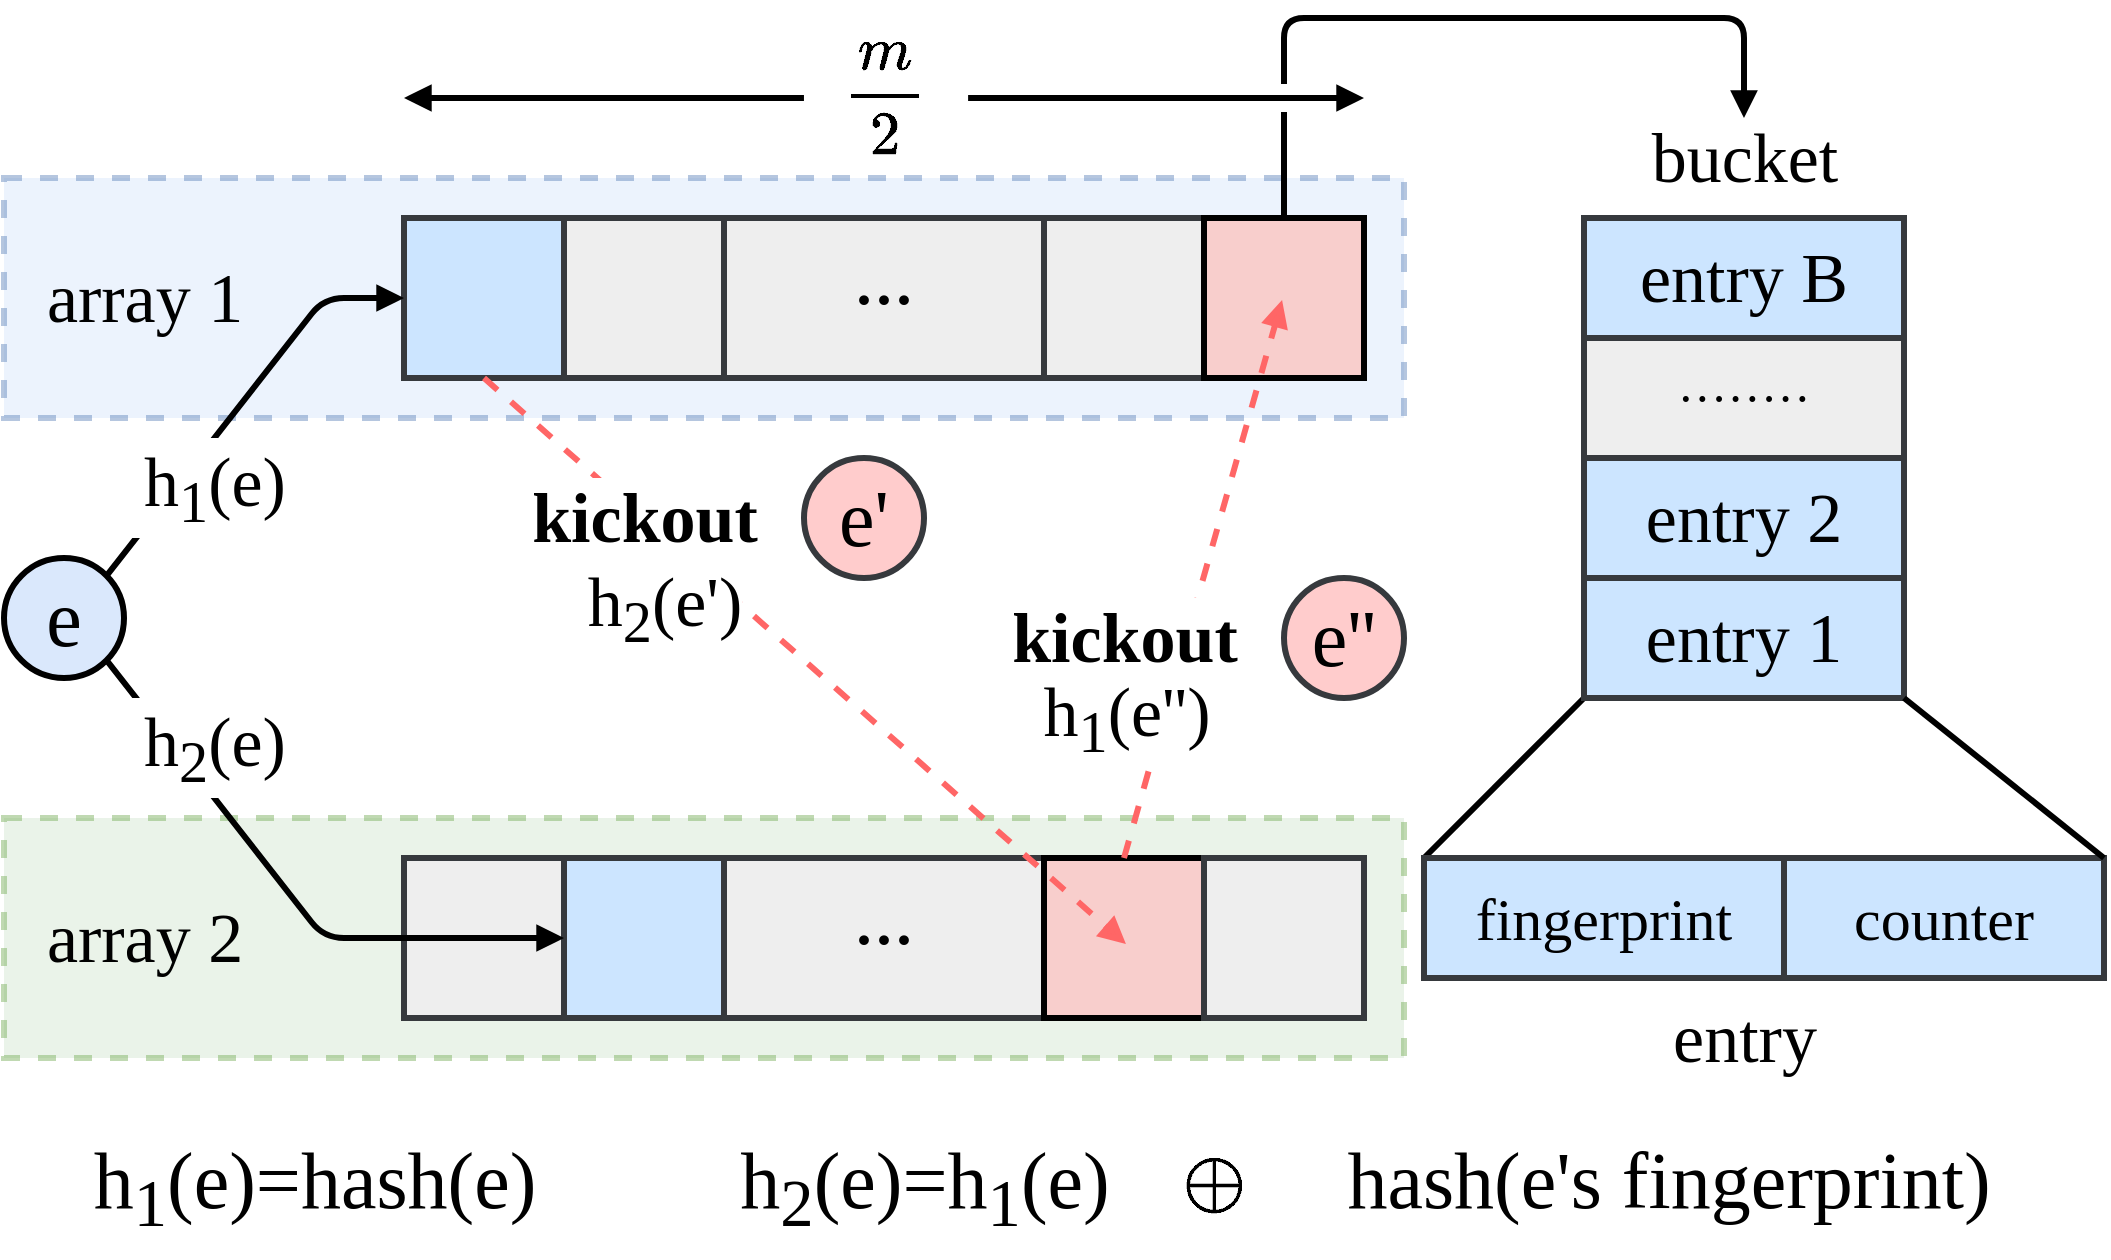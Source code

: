 <mxfile version="14.6.12" type="github" pages="6">
  <diagram id="V1oaGlMTSQQ7UraVtOu0" name="第 1 页">
    <mxGraphModel dx="2831" dy="940" grid="1" gridSize="10" guides="1" tooltips="1" connect="1" arrows="1" fold="1" page="0" pageScale="1" pageWidth="827" pageHeight="1169" math="1" shadow="0">
      <root>
        <mxCell id="0" />
        <mxCell id="1" parent="0" />
        <mxCell id="f6uvBAEeo4CEo5dw0ya7-1" value="" style="rounded=0;whiteSpace=wrap;html=1;labelBackgroundColor=#ffffff;fontFamily=Verdana;strokeColor=#82b366;strokeWidth=3;dashed=1;fillColor=#d5e8d4;opacity=50;" vertex="1" parent="1">
          <mxGeometry x="-400" y="420" width="700" height="120" as="geometry" />
        </mxCell>
        <mxCell id="UQxJ8_cG_HL-dzPjw_QQ-1" value="" style="rounded=0;whiteSpace=wrap;html=1;labelBackgroundColor=#ffffff;fontFamily=Verdana;strokeColor=#6c8ebf;strokeWidth=3;dashed=1;fillColor=#dae8fc;opacity=50;" vertex="1" parent="1">
          <mxGeometry x="-400" y="100" width="700" height="120" as="geometry" />
        </mxCell>
        <mxCell id="x8S9NzMH1xu4llDqmko2-1" value="" style="whiteSpace=wrap;html=1;aspect=fixed;fontStyle=1;fillColor=#cce5ff;fontFamily=Verdana;fontSize=30;strokeWidth=3;strokeColor=#36393d;" parent="1" vertex="1">
          <mxGeometry x="-200" y="120" width="80" height="80" as="geometry" />
        </mxCell>
        <mxCell id="x8S9NzMH1xu4llDqmko2-2" value="" style="whiteSpace=wrap;html=1;aspect=fixed;fontStyle=1;fillColor=#eeeeee;fontFamily=Verdana;fontSize=30;strokeWidth=3;strokeColor=#36393d;" parent="1" vertex="1">
          <mxGeometry x="-120" y="120" width="80" height="80" as="geometry" />
        </mxCell>
        <mxCell id="x8S9NzMH1xu4llDqmko2-3" value="&lt;font style=&quot;font-size: 30px;&quot;&gt;···&lt;/font&gt;" style="rounded=0;whiteSpace=wrap;html=1;fontStyle=1;fillColor=#eeeeee;fontFamily=Verdana;fontSize=30;strokeWidth=3;strokeColor=#36393d;" parent="1" vertex="1">
          <mxGeometry x="-40" y="120" width="160" height="80" as="geometry" />
        </mxCell>
        <mxCell id="x8S9NzMH1xu4llDqmko2-4" value="" style="whiteSpace=wrap;html=1;aspect=fixed;fontStyle=1;fillColor=#eeeeee;fontFamily=Verdana;fontSize=30;strokeWidth=3;strokeColor=#36393d;" parent="1" vertex="1">
          <mxGeometry x="120" y="120" width="80" height="80" as="geometry" />
        </mxCell>
        <mxCell id="x8S9NzMH1xu4llDqmko2-5" value="" style="whiteSpace=wrap;html=1;aspect=fixed;fontStyle=1;fillColor=#f8cecc;fontFamily=Verdana;fontSize=30;strokeWidth=3;" parent="1" vertex="1">
          <mxGeometry x="200" y="120" width="80" height="80" as="geometry" />
        </mxCell>
        <mxCell id="x8S9NzMH1xu4llDqmko2-6" value="" style="whiteSpace=wrap;html=1;aspect=fixed;fontStyle=1;fillColor=#eeeeee;fontFamily=Verdana;fontSize=30;strokeWidth=3;strokeColor=#36393d;" parent="1" vertex="1">
          <mxGeometry x="-200" y="440" width="80" height="80" as="geometry" />
        </mxCell>
        <mxCell id="x8S9NzMH1xu4llDqmko2-7" value="" style="whiteSpace=wrap;html=1;aspect=fixed;fontStyle=1;fillColor=#cce5ff;fontFamily=Verdana;fontSize=30;strokeWidth=3;strokeColor=#36393d;" parent="1" vertex="1">
          <mxGeometry x="-120" y="440" width="80" height="80" as="geometry" />
        </mxCell>
        <mxCell id="x8S9NzMH1xu4llDqmko2-8" value="&lt;font style=&quot;font-size: 30px;&quot;&gt;···&lt;/font&gt;" style="rounded=0;whiteSpace=wrap;html=1;fontStyle=1;fillColor=#eeeeee;fontFamily=Verdana;fontSize=30;strokeWidth=3;strokeColor=#36393d;" parent="1" vertex="1">
          <mxGeometry x="-40" y="440" width="160" height="80" as="geometry" />
        </mxCell>
        <mxCell id="x8S9NzMH1xu4llDqmko2-9" value="" style="whiteSpace=wrap;html=1;aspect=fixed;fontStyle=1;fillColor=#f8cecc;fontFamily=Verdana;fontSize=30;strokeWidth=3;" parent="1" vertex="1">
          <mxGeometry x="120" y="440" width="80" height="80" as="geometry" />
        </mxCell>
        <mxCell id="x8S9NzMH1xu4llDqmko2-10" value="" style="whiteSpace=wrap;html=1;aspect=fixed;fontStyle=1;fillColor=#eeeeee;fontFamily=Verdana;fontSize=30;strokeWidth=3;strokeColor=#36393d;" parent="1" vertex="1">
          <mxGeometry x="200" y="440" width="80" height="80" as="geometry" />
        </mxCell>
        <mxCell id="x8S9NzMH1xu4llDqmko2-12" style="orthogonalLoop=1;jettySize=auto;html=1;rounded=1;strokeWidth=3;fontStyle=1;fontFamily=Verdana;fontSize=30;exitX=1;exitY=0;exitDx=0;exitDy=0;entryX=0;entryY=0.5;entryDx=0;entryDy=0;endArrow=block;endFill=1;" parent="1" source="o4O2-yQJf4LwTC5NeuEM-1" target="x8S9NzMH1xu4llDqmko2-1" edge="1">
          <mxGeometry relative="1" as="geometry">
            <mxPoint x="-220" y="180" as="targetPoint" />
            <mxPoint x="-328.235" y="303.447" as="sourcePoint" />
            <Array as="points">
              <mxPoint x="-240" y="160" />
            </Array>
          </mxGeometry>
        </mxCell>
        <mxCell id="x8S9NzMH1xu4llDqmko2-13" style="edgeStyle=none;rounded=1;orthogonalLoop=1;jettySize=auto;html=1;entryX=1;entryY=0.5;entryDx=0;entryDy=0;strokeWidth=3;fontStyle=1;exitX=1;exitY=1;exitDx=0;exitDy=0;fontFamily=Verdana;fontSize=30;endArrow=block;endFill=1;" parent="1" source="o4O2-yQJf4LwTC5NeuEM-1" target="x8S9NzMH1xu4llDqmko2-6" edge="1">
          <mxGeometry relative="1" as="geometry">
            <mxPoint x="-330.251" y="350.749" as="sourcePoint" />
            <Array as="points">
              <mxPoint x="-240" y="480" />
            </Array>
          </mxGeometry>
        </mxCell>
        <mxCell id="x8S9NzMH1xu4llDqmko2-14" value="&lt;font style=&quot;font-size: 35px ; font-weight: normal&quot;&gt;h&lt;sub&gt;1&lt;/sub&gt;(e)&lt;/font&gt;" style="text;html=1;align=center;verticalAlign=middle;resizable=0;points=[];autosize=1;rotation=0;fontStyle=1;fontFamily=Verdana;fontSize=30;strokeWidth=3;fillColor=#ffffff;" parent="1" vertex="1">
          <mxGeometry x="-350" y="230" width="110" height="50" as="geometry" />
        </mxCell>
        <mxCell id="x8S9NzMH1xu4llDqmko2-15" value="&lt;font style=&quot;font-size: 35px ; font-weight: normal&quot;&gt;h&lt;sub&gt;2&lt;/sub&gt;(e)&lt;/font&gt;" style="text;html=1;align=center;verticalAlign=middle;resizable=0;points=[];autosize=1;rotation=0;fontStyle=1;fontFamily=Verdana;fontSize=30;strokeWidth=3;fillColor=#ffffff;" parent="1" vertex="1">
          <mxGeometry x="-350" y="360" width="110" height="50" as="geometry" />
        </mxCell>
        <mxCell id="x8S9NzMH1xu4llDqmko2-29" value="&lt;font style=&quot;font-size: 35px ; font-weight: normal&quot;&gt;bucket&lt;/font&gt;" style="text;html=1;align=center;verticalAlign=middle;resizable=0;points=[];autosize=1;fontStyle=1;fontFamily=Verdana;fontSize=30;strokeWidth=3;" parent="1" vertex="1">
          <mxGeometry x="405" y="70" width="130" height="40" as="geometry" />
        </mxCell>
        <mxCell id="UQxJ8_cG_HL-dzPjw_QQ-2" style="edgeStyle=none;rounded=1;jumpStyle=gap;jumpSize=6;orthogonalLoop=1;jettySize=auto;html=1;shadow=0;fontFamily=Verdana;fontSize=35;fontColor=#D4E1F5;startArrow=none;startFill=0;endArrow=block;endFill=1;strokeColor=#000000;strokeWidth=3;exitX=0.362;exitY=0.5;exitDx=0;exitDy=0;exitPerimeter=0;" edge="1" parent="1" source="x8S9NzMH1xu4llDqmko2-46">
          <mxGeometry relative="1" as="geometry">
            <mxPoint x="-200" y="60" as="targetPoint" />
          </mxGeometry>
        </mxCell>
        <mxCell id="UQxJ8_cG_HL-dzPjw_QQ-3" style="edgeStyle=none;rounded=1;jumpStyle=gap;jumpSize=6;orthogonalLoop=1;jettySize=auto;html=1;shadow=0;fontFamily=Verdana;fontSize=35;fontColor=#D4E1F5;startArrow=none;startFill=0;endArrow=block;endFill=1;strokeColor=#000000;strokeWidth=3;exitX=0.645;exitY=0.5;exitDx=0;exitDy=0;exitPerimeter=0;" edge="1" parent="1" source="x8S9NzMH1xu4llDqmko2-46">
          <mxGeometry relative="1" as="geometry">
            <mxPoint x="280" y="60" as="targetPoint" />
          </mxGeometry>
        </mxCell>
        <mxCell id="x8S9NzMH1xu4llDqmko2-46" value="&lt;font style=&quot;font-size: 30px;&quot;&gt;$$\frac{m}{2}$$&lt;/font&gt;" style="text;html=1;align=center;verticalAlign=middle;resizable=0;points=[];autosize=1;fontFamily=Verdana;fontSize=30;strokeWidth=3;" parent="1" vertex="1">
          <mxGeometry x="-105" y="40" width="290" height="40" as="geometry" />
        </mxCell>
        <mxCell id="x8S9NzMH1xu4llDqmko2-45" style="edgeStyle=orthogonalEdgeStyle;orthogonalLoop=1;jettySize=auto;html=1;entryX=0.5;entryY=0;entryDx=0;entryDy=0;entryPerimeter=0;startArrow=none;startFill=0;endArrow=block;endFill=1;endSize=6;strokeColor=#000000;strokeWidth=3;fontStyle=1;jumpStyle=gap;jumpSize=10;rounded=1;fontFamily=Verdana;fontSize=30;" parent="1" source="x8S9NzMH1xu4llDqmko2-5" target="x8S9NzMH1xu4llDqmko2-29" edge="1">
          <mxGeometry relative="1" as="geometry">
            <mxPoint x="240" y="60" as="sourcePoint" />
            <Array as="points">
              <mxPoint x="240" y="20" />
              <mxPoint x="470" y="20" />
            </Array>
          </mxGeometry>
        </mxCell>
        <mxCell id="-CqkMzrQlvju-AGW4vCq-2" style="edgeStyle=none;curved=1;jumpStyle=gap;jumpSize=10;orthogonalLoop=1;jettySize=auto;html=1;exitX=0.5;exitY=0;exitDx=0;exitDy=0;startArrow=none;startFill=0;endArrow=none;endFill=0;strokeColor=#000000;strokeWidth=4;fontFamily=Verdana;fontSize=30;" parent="1" edge="1">
          <mxGeometry relative="1" as="geometry">
            <mxPoint x="-355" y="291" as="sourcePoint" />
            <mxPoint x="-355" y="291" as="targetPoint" />
          </mxGeometry>
        </mxCell>
        <mxCell id="A5U1H3bUWEdOwhoRLn7B-1" value="&lt;font style=&quot;font-size: 40px&quot;&gt;h&lt;sub&gt;1&lt;/sub&gt;(e)=hash(e)&lt;/font&gt;" style="text;html=1;align=center;verticalAlign=middle;resizable=0;points=[];autosize=1;fontFamily=Verdana;fontStyle=0;strokeWidth=3;fontSize=40;" vertex="1" parent="1">
          <mxGeometry x="-400" y="570" width="310" height="70" as="geometry" />
        </mxCell>
        <mxCell id="A5U1H3bUWEdOwhoRLn7B-2" value="&lt;font style=&quot;font-size: 40px;&quot;&gt;$$\oplus$$&lt;/font&gt;" style="text;html=1;align=center;verticalAlign=middle;resizable=0;points=[];autosize=1;fontFamily=Verdana;labelBorderColor=none;labelBackgroundColor=none;fontStyle=0;strokeWidth=3;fontSize=40;" vertex="1" parent="1">
          <mxGeometry x="85" y="576" width="240" height="50" as="geometry" />
        </mxCell>
        <mxCell id="A5U1H3bUWEdOwhoRLn7B-3" value="h&lt;span style=&quot;font-size: 40px&quot;&gt;&lt;sub&gt;2&lt;/sub&gt;&lt;/span&gt;(e)=h&lt;span style=&quot;font-size: 40px&quot;&gt;&lt;sub&gt;1&lt;/sub&gt;&lt;/span&gt;(e)" style="text;html=1;align=center;verticalAlign=middle;resizable=0;points=[];autosize=1;fontFamily=Verdana;fontStyle=0;strokeWidth=3;fontSize=40;" vertex="1" parent="1">
          <mxGeometry x="-70" y="570" width="260" height="70" as="geometry" />
        </mxCell>
        <mxCell id="A5U1H3bUWEdOwhoRLn7B-4" value="&lt;span style=&quot;font-size: 40px;&quot;&gt;hash(e&#39;s fingerprint)&lt;/span&gt;" style="text;html=1;align=center;verticalAlign=middle;resizable=0;points=[];autosize=1;fontFamily=Verdana;fontStyle=0;strokeWidth=3;fontSize=40;" vertex="1" parent="1">
          <mxGeometry x="217.0" y="576" width="430" height="50" as="geometry" />
        </mxCell>
        <mxCell id="o4O2-yQJf4LwTC5NeuEM-1" value="&lt;font style=&quot;font-size: 40px&quot;&gt;e&lt;/font&gt;" style="ellipse;whiteSpace=wrap;html=1;aspect=fixed;shadow=0;fillColor=#dae8fc;fontFamily=Verdana;perimeterSpacing=1;strokeWidth=3;fontStyle=0;" vertex="1" parent="1">
          <mxGeometry x="-400" y="290" width="60" height="60" as="geometry" />
        </mxCell>
        <mxCell id="vH_MH6Bf9MjtSLUiO1Ew-1" style="rounded=1;orthogonalLoop=1;jettySize=auto;html=1;exitX=0.5;exitY=1;exitDx=0;exitDy=0;entryX=0.512;entryY=0.538;entryDx=0;entryDy=0;fontFamily=Verdana;startArrow=none;startFill=0;endArrow=block;endFill=1;strokeWidth=3;strokeColor=#FF6666;dashed=1;entryPerimeter=0;" edge="1" parent="1" source="x8S9NzMH1xu4llDqmko2-1" target="x8S9NzMH1xu4llDqmko2-9">
          <mxGeometry relative="1" as="geometry">
            <mxPoint x="-240" y="180" as="sourcePoint" />
            <mxPoint x="-40.0" y="500.0" as="targetPoint" />
          </mxGeometry>
        </mxCell>
        <mxCell id="MO_tzVOkeKUFuNIiigYc-1" style="rounded=1;orthogonalLoop=1;jettySize=auto;html=1;exitX=0.5;exitY=0;exitDx=0;exitDy=0;entryX=0.488;entryY=0.513;entryDx=0;entryDy=0;fontFamily=Verdana;startArrow=none;startFill=0;endArrow=block;endFill=1;strokeWidth=3;strokeColor=#FF6666;dashed=1;entryPerimeter=0;" edge="1" parent="1" source="x8S9NzMH1xu4llDqmko2-9" target="x8S9NzMH1xu4llDqmko2-5">
          <mxGeometry relative="1" as="geometry">
            <mxPoint x="-230" y="190" as="sourcePoint" />
            <mxPoint x="-30.0" y="510.0" as="targetPoint" />
          </mxGeometry>
        </mxCell>
        <mxCell id="5tQIKJ0gdeUqqqGIHrfF-1" value="&lt;font style=&quot;font-size: 35px&quot;&gt;entry B&lt;/font&gt;" style="rounded=0;whiteSpace=wrap;html=1;fontFamily=Verdana;strokeWidth=3;fillColor=#cce5ff;strokeColor=#36393d;" vertex="1" parent="1">
          <mxGeometry x="390" y="120" width="160" height="60" as="geometry" />
        </mxCell>
        <mxCell id="ubfKcVriQ6-RS2zcLT_w-9" style="rounded=1;jumpStyle=gap;jumpSize=6;orthogonalLoop=1;jettySize=auto;html=1;exitX=0;exitY=1;exitDx=0;exitDy=0;shadow=0;fontFamily=Verdana;fontSize=35;fontColor=#D4E1F5;startArrow=none;startFill=0;endArrow=none;endFill=0;strokeWidth=3;entryX=0;entryY=0;entryDx=0;entryDy=0;" edge="1" parent="1" source="5tQIKJ0gdeUqqqGIHrfF-3" target="ubfKcVriQ6-RS2zcLT_w-7">
          <mxGeometry relative="1" as="geometry">
            <mxPoint x="330" y="410" as="targetPoint" />
          </mxGeometry>
        </mxCell>
        <mxCell id="5tQIKJ0gdeUqqqGIHrfF-3" value="&lt;font style=&quot;font-size: 35px&quot;&gt;entry 1&lt;/font&gt;" style="rounded=0;whiteSpace=wrap;html=1;fontFamily=Verdana;strokeWidth=3;fillColor=#cce5ff;strokeColor=#36393d;" vertex="1" parent="1">
          <mxGeometry x="390" y="300" width="160" height="60" as="geometry" />
        </mxCell>
        <mxCell id="5tQIKJ0gdeUqqqGIHrfF-4" value="&lt;font style=&quot;font-size: 35px&quot;&gt;entry 2&lt;/font&gt;" style="rounded=0;whiteSpace=wrap;html=1;fontFamily=Verdana;strokeWidth=3;fillColor=#cce5ff;strokeColor=#36393d;" vertex="1" parent="1">
          <mxGeometry x="390" y="240" width="160" height="60" as="geometry" />
        </mxCell>
        <mxCell id="-n_OZxMcCky4aO-aV0SG-1" value="&lt;span style=&quot;font-size: 25px&quot;&gt;········&lt;/span&gt;" style="rounded=0;whiteSpace=wrap;html=1;fontFamily=Verdana;strokeColor=#36393d;strokeWidth=3;fillColor=#eeeeee;" vertex="1" parent="1">
          <mxGeometry x="390" y="180" width="160" height="60" as="geometry" />
        </mxCell>
        <mxCell id="x8S9NzMH1xu4llDqmko2-20" value="&lt;font style=&quot;font-size: 35px&quot;&gt;kickout&lt;/font&gt;" style="text;html=1;align=center;verticalAlign=middle;resizable=0;points=[];autosize=1;rotation=0;fontStyle=1;fontFamily=Verdana;fontSize=30;strokeWidth=3;labelBackgroundColor=#ffffff;" parent="1" vertex="1">
          <mxGeometry x="-160" y="250" width="160" height="40" as="geometry" />
        </mxCell>
        <mxCell id="x8S9NzMH1xu4llDqmko2-21" value="&lt;font style=&quot;font-size: 35px ; font-weight: normal&quot;&gt;h&lt;sub&gt;2&lt;/sub&gt;(e&#39;)&lt;/font&gt;" style="text;html=1;align=center;verticalAlign=middle;resizable=0;points=[];autosize=1;rotation=0;fontStyle=1;fontFamily=Verdana;fontSize=30;strokeWidth=3;labelBackgroundColor=#ffffff;" parent="1" vertex="1">
          <mxGeometry x="-130" y="290" width="120" height="50" as="geometry" />
        </mxCell>
        <mxCell id="ubfKcVriQ6-RS2zcLT_w-1" value="&lt;font style=&quot;font-size: 40px&quot;&gt;e&#39;&lt;/font&gt;" style="ellipse;whiteSpace=wrap;html=1;aspect=fixed;shadow=0;fillColor=#ffcccc;fontFamily=Verdana;perimeterSpacing=1;strokeWidth=3;fontStyle=0;strokeColor=#36393d;" vertex="1" parent="1">
          <mxGeometry y="240" width="60" height="60" as="geometry" />
        </mxCell>
        <mxCell id="ubfKcVriQ6-RS2zcLT_w-3" value="&lt;font style=&quot;font-size: 35px;&quot;&gt;kickout&lt;/font&gt;" style="text;html=1;align=center;verticalAlign=middle;resizable=0;points=[];autosize=1;rotation=0;fontStyle=1;fontFamily=Verdana;fontSize=35;strokeWidth=3;labelBackgroundColor=#ffffff;" vertex="1" parent="1">
          <mxGeometry x="80" y="305" width="160" height="50" as="geometry" />
        </mxCell>
        <mxCell id="ubfKcVriQ6-RS2zcLT_w-4" value="&lt;font style=&quot;font-weight: normal ; font-size: 35px&quot;&gt;h&lt;sub&gt;1&lt;/sub&gt;(e&#39;&#39;)&lt;/font&gt;" style="text;html=1;align=center;verticalAlign=middle;resizable=0;points=[];autosize=1;rotation=0;fontStyle=1;fontFamily=Verdana;fontSize=35;strokeWidth=3;labelBackgroundColor=#ffffff;" vertex="1" parent="1">
          <mxGeometry x="96" y="340" width="130" height="60" as="geometry" />
        </mxCell>
        <mxCell id="ubfKcVriQ6-RS2zcLT_w-5" value="&lt;font style=&quot;font-size: 40px&quot;&gt;e&#39;&#39;&lt;/font&gt;" style="ellipse;whiteSpace=wrap;html=1;aspect=fixed;shadow=0;fillColor=#ffcccc;fontFamily=Verdana;perimeterSpacing=1;strokeWidth=3;fontStyle=0;strokeColor=#36393d;" vertex="1" parent="1">
          <mxGeometry x="240" y="300" width="60" height="60" as="geometry" />
        </mxCell>
        <mxCell id="ubfKcVriQ6-RS2zcLT_w-7" value="&lt;font style=&quot;font-size: 30px&quot;&gt;fingerprint&lt;/font&gt;" style="rounded=0;whiteSpace=wrap;html=1;fontFamily=Verdana;strokeWidth=3;fillColor=#cce5ff;strokeColor=#36393d;" vertex="1" parent="1">
          <mxGeometry x="310" y="440" width="180" height="60" as="geometry" />
        </mxCell>
        <mxCell id="ubfKcVriQ6-RS2zcLT_w-8" value="&lt;font style=&quot;font-size: 30px&quot;&gt;counter&lt;/font&gt;" style="rounded=0;whiteSpace=wrap;html=1;fontFamily=Verdana;strokeWidth=3;fillColor=#cce5ff;strokeColor=#36393d;" vertex="1" parent="1">
          <mxGeometry x="490" y="440" width="160" height="60" as="geometry" />
        </mxCell>
        <mxCell id="ubfKcVriQ6-RS2zcLT_w-10" style="rounded=1;jumpStyle=gap;jumpSize=6;orthogonalLoop=1;jettySize=auto;html=1;exitX=1;exitY=1;exitDx=0;exitDy=0;shadow=0;fontFamily=Verdana;fontSize=35;fontColor=#D4E1F5;startArrow=none;startFill=0;endArrow=none;endFill=0;strokeWidth=3;entryX=1;entryY=0;entryDx=0;entryDy=0;" edge="1" parent="1" source="5tQIKJ0gdeUqqqGIHrfF-3" target="ubfKcVriQ6-RS2zcLT_w-8">
          <mxGeometry relative="1" as="geometry">
            <mxPoint x="320" y="450" as="targetPoint" />
            <mxPoint x="400" y="370" as="sourcePoint" />
          </mxGeometry>
        </mxCell>
        <mxCell id="GHpc7pOo1FmsVJGvmCv2-1" value="&lt;font style=&quot;font-weight: normal ; font-size: 35px&quot;&gt;entry&lt;/font&gt;" style="text;html=1;align=center;verticalAlign=middle;resizable=0;points=[];autosize=1;fontStyle=1;fontFamily=Verdana;fontSize=30;strokeWidth=3;" vertex="1" parent="1">
          <mxGeometry x="415" y="510" width="110" height="40" as="geometry" />
        </mxCell>
        <mxCell id="f6uvBAEeo4CEo5dw0ya7-2" value="&lt;font style=&quot;font-size: 35px ; font-weight: normal&quot;&gt;array 1&lt;/font&gt;" style="text;html=1;align=center;verticalAlign=middle;resizable=0;points=[];autosize=1;fontStyle=1;fontFamily=Verdana;fontSize=30;strokeWidth=3;" vertex="1" parent="1">
          <mxGeometry x="-400" y="140" width="140" height="40" as="geometry" />
        </mxCell>
        <mxCell id="f6uvBAEeo4CEo5dw0ya7-3" value="&lt;font style=&quot;font-size: 35px ; font-weight: normal&quot;&gt;array 2&lt;/font&gt;" style="text;html=1;align=center;verticalAlign=middle;resizable=0;points=[];autosize=1;fontStyle=1;fontFamily=Verdana;fontSize=30;strokeWidth=3;" vertex="1" parent="1">
          <mxGeometry x="-400" y="460" width="140" height="40" as="geometry" />
        </mxCell>
      </root>
    </mxGraphModel>
  </diagram>
  <diagram name="第 1 页 的副本" id="7DPaTQNMUJEZ9RqMCTta">
    <mxGraphModel dx="2473" dy="774" grid="1" gridSize="10" guides="1" tooltips="1" connect="1" arrows="1" fold="1" page="0" pageScale="1" pageWidth="827" pageHeight="1169" math="1" shadow="0">
      <root>
        <mxCell id="1DwdrNJEolNGqI7SjQFK-0" />
        <mxCell id="1DwdrNJEolNGqI7SjQFK-1" parent="1DwdrNJEolNGqI7SjQFK-0" />
        <mxCell id="hRFvJMeUtDp9mMSL31lb-112" value="" style="rounded=0;whiteSpace=wrap;html=1;labelBackgroundColor=#ffffff;fontFamily=Verdana;strokeColor=#82b366;strokeWidth=3;dashed=1;fillColor=#d5e8d4;opacity=50;" vertex="1" parent="1DwdrNJEolNGqI7SjQFK-1">
          <mxGeometry x="-720" y="380" width="1480" height="160" as="geometry" />
        </mxCell>
        <mxCell id="hRFvJMeUtDp9mMSL31lb-100" value="" style="rounded=0;whiteSpace=wrap;html=1;labelBackgroundColor=#ffffff;fontFamily=Verdana;strokeColor=#6c8ebf;strokeWidth=3;dashed=1;fillColor=#dae8fc;opacity=50;" vertex="1" parent="1DwdrNJEolNGqI7SjQFK-1">
          <mxGeometry x="-720" y="60" width="1480" height="160" as="geometry" />
        </mxCell>
        <mxCell id="1DwdrNJEolNGqI7SjQFK-36" value="&lt;font style=&quot;font-size: 30px&quot;&gt;h&lt;sub&gt;1&lt;/sub&gt;(e)=hash(e)&lt;/font&gt;" style="text;html=1;align=center;verticalAlign=middle;resizable=0;points=[];autosize=1;strokeColor=none;fontFamily=Verdana;fontStyle=0;strokeWidth=3;" vertex="1" parent="1DwdrNJEolNGqI7SjQFK-1">
          <mxGeometry x="-420" y="630" width="240" height="30" as="geometry" />
        </mxCell>
        <mxCell id="1DwdrNJEolNGqI7SjQFK-37" value="&lt;font style=&quot;font-size: 25px&quot;&gt;$$\oplus$$&lt;/font&gt;" style="text;html=1;align=center;verticalAlign=middle;resizable=0;points=[];autosize=1;strokeColor=none;fontFamily=Verdana;labelBorderColor=none;labelBackgroundColor=none;fontStyle=0;strokeWidth=3;" vertex="1" parent="1DwdrNJEolNGqI7SjQFK-1">
          <mxGeometry x="40" y="630" width="160" height="30" as="geometry" />
        </mxCell>
        <mxCell id="hRFvJMeUtDp9mMSL31lb-35" style="rounded=1;orthogonalLoop=1;jettySize=auto;html=1;exitX=1;exitY=0.5;exitDx=0;exitDy=0;entryX=0;entryY=0.5;entryDx=0;entryDy=0;fontFamily=Verdana;startArrow=none;startFill=0;endArrow=block;endFill=1;strokeWidth=3;" edge="1" parent="1DwdrNJEolNGqI7SjQFK-1" source="1DwdrNJEolNGqI7SjQFK-38" target="hRFvJMeUtDp9mMSL31lb-2">
          <mxGeometry relative="1" as="geometry">
            <Array as="points">
              <mxPoint x="-440" y="140" />
            </Array>
          </mxGeometry>
        </mxCell>
        <mxCell id="hRFvJMeUtDp9mMSL31lb-36" style="rounded=1;orthogonalLoop=1;jettySize=auto;html=1;exitX=1;exitY=0.5;exitDx=0;exitDy=0;fontFamily=Verdana;startArrow=none;startFill=0;endArrow=block;endFill=1;strokeWidth=3;entryX=0;entryY=0.5;entryDx=0;entryDy=0;jumpStyle=gap;shadow=0;" edge="1" parent="1DwdrNJEolNGqI7SjQFK-1" source="1DwdrNJEolNGqI7SjQFK-38" target="hRFvJMeUtDp9mMSL31lb-13">
          <mxGeometry relative="1" as="geometry">
            <mxPoint x="-420" y="460" as="targetPoint" />
            <Array as="points">
              <mxPoint x="-440" y="460" />
            </Array>
          </mxGeometry>
        </mxCell>
        <mxCell id="1DwdrNJEolNGqI7SjQFK-38" value="&lt;span style=&quot;font-size: 27px&quot;&gt;e&lt;/span&gt;&lt;sub&gt;&lt;font style=&quot;font-size: 20px&quot;&gt;4&lt;/font&gt;&lt;/sub&gt;" style="ellipse;whiteSpace=wrap;html=1;aspect=fixed;shadow=0;fillColor=#dae8fc;fontFamily=Verdana;perimeterSpacing=1;strokeWidth=3;fontStyle=0;" vertex="1" parent="1DwdrNJEolNGqI7SjQFK-1">
          <mxGeometry x="-600" y="160" width="40" height="40" as="geometry" />
        </mxCell>
        <mxCell id="1DwdrNJEolNGqI7SjQFK-39" style="edgeStyle=none;curved=1;jumpStyle=gap;jumpSize=10;orthogonalLoop=1;jettySize=auto;html=1;exitX=0.5;exitY=0;exitDx=0;exitDy=0;startArrow=none;startFill=0;endArrow=none;endFill=0;strokeColor=#000000;strokeWidth=3;fontFamily=Verdana;fontStyle=0;" edge="1" parent="1DwdrNJEolNGqI7SjQFK-1" source="1DwdrNJEolNGqI7SjQFK-38" target="1DwdrNJEolNGqI7SjQFK-38">
          <mxGeometry relative="1" as="geometry" />
        </mxCell>
        <mxCell id="hRFvJMeUtDp9mMSL31lb-0" value="&lt;span style=&quot;font-size: 25px&quot;&gt;········&lt;/span&gt;" style="rounded=0;whiteSpace=wrap;html=1;fontFamily=Verdana;strokeWidth=3;fillColor=#eeeeee;strokeColor=#36393d;" vertex="1" parent="1DwdrNJEolNGqI7SjQFK-1">
          <mxGeometry x="-400" y="80" width="160" height="40" as="geometry" />
        </mxCell>
        <mxCell id="hRFvJMeUtDp9mMSL31lb-2" value="&lt;span style=&quot;font-size: 25px&quot;&gt;········&lt;/span&gt;" style="rounded=0;whiteSpace=wrap;html=1;fontFamily=Verdana;strokeColor=#36393d;strokeWidth=3;fillColor=#eeeeee;" vertex="1" parent="1DwdrNJEolNGqI7SjQFK-1">
          <mxGeometry x="-400" y="120" width="160" height="40" as="geometry" />
        </mxCell>
        <mxCell id="hRFvJMeUtDp9mMSL31lb-39" style="rounded=1;orthogonalLoop=1;jettySize=auto;html=1;exitX=1;exitY=0.5;exitDx=0;exitDy=0;entryX=0;entryY=0.5;entryDx=0;entryDy=0;fontFamily=Verdana;startArrow=none;startFill=0;endArrow=block;endFill=1;strokeWidth=3;strokeColor=#FF6666;dashed=1;" edge="1" parent="1DwdrNJEolNGqI7SjQFK-1" source="hRFvJMeUtDp9mMSL31lb-3" target="hRFvJMeUtDp9mMSL31lb-18">
          <mxGeometry relative="1" as="geometry" />
        </mxCell>
        <mxCell id="hRFvJMeUtDp9mMSL31lb-47" value="&lt;font style=&quot;font-size: 25px&quot;&gt;&lt;b&gt;kickout&lt;/b&gt;&lt;/font&gt;" style="edgeLabel;html=1;align=center;verticalAlign=middle;resizable=0;points=[];fontFamily=Verdana;" vertex="1" connectable="0" parent="hRFvJMeUtDp9mMSL31lb-39">
          <mxGeometry x="0.138" y="-2" relative="1" as="geometry">
            <mxPoint x="-16" y="-43" as="offset" />
          </mxGeometry>
        </mxCell>
        <mxCell id="hRFvJMeUtDp9mMSL31lb-62" value="&lt;font style=&quot;font-size: 25px&quot;&gt;h&lt;sub&gt;2&lt;/sub&gt;(e&lt;sub&gt;3&lt;/sub&gt;)&lt;/font&gt;" style="edgeLabel;html=1;align=center;verticalAlign=middle;resizable=0;points=[];fontFamily=Verdana;" vertex="1" connectable="0" parent="hRFvJMeUtDp9mMSL31lb-39">
          <mxGeometry x="0.15" y="-1" relative="1" as="geometry">
            <mxPoint x="-14" y="-15" as="offset" />
          </mxGeometry>
        </mxCell>
        <mxCell id="hRFvJMeUtDp9mMSL31lb-3" value="&lt;span style=&quot;font-size: 25px&quot;&gt;(e&lt;sub&gt;3&lt;/sub&gt;, 4)&lt;/span&gt;" style="rounded=0;whiteSpace=wrap;html=1;fontFamily=Verdana;strokeColor=#36393d;strokeWidth=3;fillColor=#cce5ff;" vertex="1" parent="1DwdrNJEolNGqI7SjQFK-1">
          <mxGeometry x="-400" y="160" width="160" height="40" as="geometry" />
        </mxCell>
        <mxCell id="hRFvJMeUtDp9mMSL31lb-4" value="&lt;span style=&quot;font-size: 25px&quot;&gt;(e&lt;sub&gt;6&lt;/sub&gt;, 9)&lt;/span&gt;" style="rounded=0;whiteSpace=wrap;html=1;fontFamily=Verdana;strokeColor=#36393d;strokeWidth=3;fillColor=#cce5ff;" vertex="1" parent="1DwdrNJEolNGqI7SjQFK-1">
          <mxGeometry x="-40" y="80" width="160" height="40" as="geometry" />
        </mxCell>
        <mxCell id="hRFvJMeUtDp9mMSL31lb-6" value="&lt;span style=&quot;font-size: 25px&quot;&gt;(e&lt;sub&gt;2&lt;/sub&gt;, 14)&lt;/span&gt;" style="rounded=0;whiteSpace=wrap;html=1;fontFamily=Verdana;strokeColor=#36393d;strokeWidth=3;fillColor=#cce5ff;" vertex="1" parent="1DwdrNJEolNGqI7SjQFK-1">
          <mxGeometry x="-40" y="160" width="160" height="40" as="geometry" />
        </mxCell>
        <mxCell id="hRFvJMeUtDp9mMSL31lb-22" style="rounded=1;orthogonalLoop=1;jettySize=auto;html=1;entryX=0;entryY=0.5;entryDx=0;entryDy=0;fontFamily=Verdana;strokeWidth=3;endArrow=block;endFill=1;jumpStyle=none;" edge="1" parent="1DwdrNJEolNGqI7SjQFK-1" source="hRFvJMeUtDp9mMSL31lb-11" target="hRFvJMeUtDp9mMSL31lb-15">
          <mxGeometry relative="1" as="geometry">
            <Array as="points">
              <mxPoint x="-440" y="420" />
            </Array>
          </mxGeometry>
        </mxCell>
        <mxCell id="hRFvJMeUtDp9mMSL31lb-11" value="&lt;span style=&quot;font-size: 27px&quot;&gt;e&lt;/span&gt;&lt;sub&gt;&lt;font style=&quot;font-size: 20px&quot;&gt;1&lt;/font&gt;&lt;/sub&gt;" style="ellipse;whiteSpace=wrap;html=1;aspect=fixed;shadow=0;fillColor=#dae8fc;fontFamily=Verdana;perimeterSpacing=1;strokeWidth=3;fontStyle=0;" vertex="1" parent="1DwdrNJEolNGqI7SjQFK-1">
          <mxGeometry x="-600" y="480" width="40" height="40" as="geometry" />
        </mxCell>
        <mxCell id="hRFvJMeUtDp9mMSL31lb-25" style="rounded=1;orthogonalLoop=1;jettySize=auto;html=1;fontFamily=Verdana;endArrow=block;endFill=1;strokeWidth=3;entryX=0;entryY=0.5;entryDx=0;entryDy=0;" edge="1" parent="1DwdrNJEolNGqI7SjQFK-1" source="hRFvJMeUtDp9mMSL31lb-12" target="hRFvJMeUtDp9mMSL31lb-6">
          <mxGeometry relative="1" as="geometry">
            <mxPoint x="-120" y="210" as="targetPoint" />
            <Array as="points">
              <mxPoint x="-240" y="320" />
              <mxPoint x="-80" y="180" />
            </Array>
          </mxGeometry>
        </mxCell>
        <mxCell id="hRFvJMeUtDp9mMSL31lb-12" value="&lt;span style=&quot;font-size: 27px&quot;&gt;e&lt;/span&gt;&lt;sub&gt;&lt;font style=&quot;font-size: 20px&quot;&gt;2&lt;/font&gt;&lt;/sub&gt;" style="ellipse;whiteSpace=wrap;html=1;aspect=fixed;shadow=0;fillColor=#dae8fc;fontFamily=Verdana;perimeterSpacing=1;strokeWidth=3;fontStyle=0;" vertex="1" parent="1DwdrNJEolNGqI7SjQFK-1">
          <mxGeometry x="-600" y="301" width="40" height="40" as="geometry" />
        </mxCell>
        <mxCell id="hRFvJMeUtDp9mMSL31lb-13" value="&lt;span style=&quot;font-size: 25px&quot;&gt;········&lt;/span&gt;" style="rounded=0;whiteSpace=wrap;html=1;fontFamily=Verdana;strokeColor=#36393d;strokeWidth=3;fillColor=#eeeeee;" vertex="1" parent="1DwdrNJEolNGqI7SjQFK-1">
          <mxGeometry x="-400" y="440" width="160" height="40" as="geometry" />
        </mxCell>
        <mxCell id="hRFvJMeUtDp9mMSL31lb-14" value="&lt;span style=&quot;font-size: 25px&quot;&gt;········&lt;/span&gt;" style="rounded=0;whiteSpace=wrap;html=1;fontFamily=Verdana;strokeColor=#36393d;strokeWidth=3;fillColor=#eeeeee;" vertex="1" parent="1DwdrNJEolNGqI7SjQFK-1">
          <mxGeometry x="-400" y="480" width="160" height="40" as="geometry" />
        </mxCell>
        <mxCell id="hRFvJMeUtDp9mMSL31lb-24" style="edgeStyle=none;rounded=0;orthogonalLoop=1;jettySize=auto;html=1;entryX=0.5;entryY=0;entryDx=0;entryDy=0;fontFamily=Verdana;endArrow=block;endFill=1;strokeWidth=3;shape=flexArrow;endWidth=12.381;endSize=2.532;width=5.2;fillColor=#ffcc99;strokeColor=#36393d;" edge="1" parent="1DwdrNJEolNGqI7SjQFK-1" source="hRFvJMeUtDp9mMSL31lb-15" target="hRFvJMeUtDp9mMSL31lb-23">
          <mxGeometry relative="1" as="geometry">
            <Array as="points">
              <mxPoint x="-320" y="560" />
            </Array>
          </mxGeometry>
        </mxCell>
        <mxCell id="hRFvJMeUtDp9mMSL31lb-15" value="&lt;span style=&quot;font-size: 25px&quot;&gt;&lt;i&gt;empty&lt;/i&gt;&lt;/span&gt;" style="rounded=0;whiteSpace=wrap;html=1;fontFamily=Verdana;strokeWidth=3;" vertex="1" parent="1DwdrNJEolNGqI7SjQFK-1">
          <mxGeometry x="-400" y="400" width="160" height="40" as="geometry" />
        </mxCell>
        <mxCell id="hRFvJMeUtDp9mMSL31lb-48" style="rounded=1;orthogonalLoop=1;jettySize=auto;html=1;exitX=1;exitY=0.5;exitDx=0;exitDy=0;fontFamily=Verdana;startArrow=none;startFill=0;endArrow=block;endFill=1;strokeWidth=3;entryX=0;entryY=0.5;entryDx=0;entryDy=0;strokeColor=#FF6666;dashed=1;" edge="1" parent="1DwdrNJEolNGqI7SjQFK-1" source="hRFvJMeUtDp9mMSL31lb-18" target="hRFvJMeUtDp9mMSL31lb-52">
          <mxGeometry relative="1" as="geometry">
            <mxPoint x="209.91" y="160" as="targetPoint" />
          </mxGeometry>
        </mxCell>
        <mxCell id="hRFvJMeUtDp9mMSL31lb-53" value="&lt;font style=&quot;font-size: 25px&quot;&gt;&lt;b&gt;kickout&lt;/b&gt;&lt;/font&gt;" style="edgeLabel;html=1;align=center;verticalAlign=middle;resizable=0;points=[];fontFamily=Verdana;" vertex="1" connectable="0" parent="hRFvJMeUtDp9mMSL31lb-48">
          <mxGeometry x="-0.103" y="-2" relative="1" as="geometry">
            <mxPoint x="-14" y="-19" as="offset" />
          </mxGeometry>
        </mxCell>
        <mxCell id="hRFvJMeUtDp9mMSL31lb-18" value="&lt;span style=&quot;font-size: 25px&quot;&gt;(e&lt;sub&gt;5&lt;/sub&gt;, 11)&lt;/span&gt;" style="rounded=0;whiteSpace=wrap;html=1;fontFamily=Verdana;strokeColor=#36393d;strokeWidth=3;fillColor=#cce5ff;" vertex="1" parent="1DwdrNJEolNGqI7SjQFK-1">
          <mxGeometry x="-40" y="480" width="160" height="40" as="geometry" />
        </mxCell>
        <mxCell id="hRFvJMeUtDp9mMSL31lb-20" value="&lt;span style=&quot;font-size: 25px&quot;&gt;(e&lt;sub&gt;8&lt;/sub&gt;, 254)&lt;/span&gt;" style="rounded=0;whiteSpace=wrap;html=1;fontFamily=Verdana;strokeColor=#36393d;strokeWidth=3;fillColor=#cce5ff;" vertex="1" parent="1DwdrNJEolNGqI7SjQFK-1">
          <mxGeometry x="319.91" y="440" width="160" height="40" as="geometry" />
        </mxCell>
        <mxCell id="hRFvJMeUtDp9mMSL31lb-23" value="&lt;font style=&quot;font-size: 25px&quot; color=&quot;#ff3333&quot;&gt;(e&lt;sub&gt;1&lt;/sub&gt;, 1)&lt;/font&gt;" style="rounded=0;whiteSpace=wrap;html=1;fontFamily=Verdana;strokeColor=#36393d;strokeWidth=3;fillColor=#cce5ff;" vertex="1" parent="1DwdrNJEolNGqI7SjQFK-1">
          <mxGeometry x="-400" y="560" width="160" height="40" as="geometry" />
        </mxCell>
        <mxCell id="hRFvJMeUtDp9mMSL31lb-28" value="&lt;span style=&quot;font-size: 25px&quot;&gt;········&lt;/span&gt;" style="rounded=0;whiteSpace=wrap;html=1;fontFamily=Verdana;strokeColor=#36393d;strokeWidth=3;fillColor=#eeeeee;" vertex="1" parent="1DwdrNJEolNGqI7SjQFK-1">
          <mxGeometry x="-40" y="120" width="160" height="40" as="geometry" />
        </mxCell>
        <mxCell id="hRFvJMeUtDp9mMSL31lb-32" style="edgeStyle=orthogonalEdgeStyle;rounded=1;orthogonalLoop=1;jettySize=auto;html=1;exitX=1;exitY=0.5;exitDx=0;exitDy=0;entryX=1;entryY=0.5;entryDx=0;entryDy=0;fontFamily=Verdana;startArrow=block;startFill=1;endArrow=block;endFill=1;strokeWidth=3;" edge="1" parent="1DwdrNJEolNGqI7SjQFK-1" source="hRFvJMeUtDp9mMSL31lb-30" target="hRFvJMeUtDp9mMSL31lb-4">
          <mxGeometry relative="1" as="geometry">
            <Array as="points">
              <mxPoint x="160" y="260" />
              <mxPoint x="160" y="100" />
            </Array>
          </mxGeometry>
        </mxCell>
        <mxCell id="hRFvJMeUtDp9mMSL31lb-33" value="&lt;font style=&quot;font-size: 25px&quot;&gt;&lt;b&gt;swap&lt;/b&gt;&lt;/font&gt;" style="edgeLabel;html=1;align=center;verticalAlign=middle;resizable=0;points=[];fontFamily=Verdana;labelBackgroundColor=none;" vertex="1" connectable="0" parent="hRFvJMeUtDp9mMSL31lb-32">
          <mxGeometry x="0.229" y="2" relative="1" as="geometry">
            <mxPoint x="42" y="27" as="offset" />
          </mxGeometry>
        </mxCell>
        <mxCell id="hRFvJMeUtDp9mMSL31lb-30" value="&lt;span style=&quot;font-size: 25px&quot;&gt;(e&lt;sub&gt;2&lt;/sub&gt;, &lt;font color=&quot;#ff3333&quot;&gt;15&lt;/font&gt;)&lt;/span&gt;" style="rounded=0;whiteSpace=wrap;html=1;fontFamily=Verdana;strokeColor=#36393d;strokeWidth=3;fillColor=#cce5ff;" vertex="1" parent="1DwdrNJEolNGqI7SjQFK-1">
          <mxGeometry x="-40" y="240" width="160" height="40" as="geometry" />
        </mxCell>
        <mxCell id="hRFvJMeUtDp9mMSL31lb-31" style="edgeStyle=none;rounded=0;orthogonalLoop=1;jettySize=auto;html=1;entryX=0.5;entryY=0;entryDx=0;entryDy=0;fontFamily=Verdana;endArrow=block;endFill=1;strokeWidth=3;shape=flexArrow;endWidth=12.381;endSize=2.532;width=5.2;fillColor=#ffcc99;strokeColor=#36393d;exitX=0.5;exitY=1;exitDx=0;exitDy=0;" edge="1" parent="1DwdrNJEolNGqI7SjQFK-1" source="hRFvJMeUtDp9mMSL31lb-6" target="hRFvJMeUtDp9mMSL31lb-30">
          <mxGeometry relative="1" as="geometry">
            <mxPoint x="30" y="200" as="sourcePoint" />
            <mxPoint x="160" y="370" as="targetPoint" />
            <Array as="points" />
          </mxGeometry>
        </mxCell>
        <mxCell id="hRFvJMeUtDp9mMSL31lb-37" value="&lt;span style=&quot;font-size: 25px&quot;&gt;&lt;font color=&quot;#ff3333&quot;&gt;(e&lt;sub&gt;4&lt;/sub&gt;, 1)&lt;/font&gt;&lt;/span&gt;" style="rounded=0;whiteSpace=wrap;html=1;fontFamily=Verdana;strokeColor=#36393d;strokeWidth=3;fillColor=#cce5ff;" vertex="1" parent="1DwdrNJEolNGqI7SjQFK-1">
          <mxGeometry x="-400" y="240" width="160" height="40" as="geometry" />
        </mxCell>
        <mxCell id="hRFvJMeUtDp9mMSL31lb-38" style="edgeStyle=none;rounded=0;orthogonalLoop=1;jettySize=auto;html=1;entryX=0.5;entryY=0;entryDx=0;entryDy=0;fontFamily=Verdana;endArrow=block;endFill=1;strokeWidth=3;shape=flexArrow;endWidth=12.381;endSize=2.532;width=5.2;fillColor=#ffcc99;strokeColor=#36393d;exitX=0.5;exitY=1;exitDx=0;exitDy=0;" edge="1" parent="1DwdrNJEolNGqI7SjQFK-1" source="hRFvJMeUtDp9mMSL31lb-3" target="hRFvJMeUtDp9mMSL31lb-37">
          <mxGeometry relative="1" as="geometry">
            <mxPoint x="-275.5" y="220" as="sourcePoint" />
            <mxPoint x="-275.5" y="380" as="targetPoint" />
            <Array as="points" />
          </mxGeometry>
        </mxCell>
        <mxCell id="hRFvJMeUtDp9mMSL31lb-40" value="&lt;span style=&quot;font-size: 25px&quot;&gt;········&lt;/span&gt;" style="rounded=0;whiteSpace=wrap;html=1;fontFamily=Verdana;strokeColor=#36393d;strokeWidth=3;fillColor=#eeeeee;" vertex="1" parent="1DwdrNJEolNGqI7SjQFK-1">
          <mxGeometry x="-40" y="400" width="160" height="40" as="geometry" />
        </mxCell>
        <mxCell id="hRFvJMeUtDp9mMSL31lb-41" value="&lt;span style=&quot;font-size: 25px&quot;&gt;········&lt;/span&gt;" style="rounded=0;whiteSpace=wrap;html=1;fontFamily=Verdana;strokeColor=#36393d;strokeWidth=3;fillColor=#eeeeee;" vertex="1" parent="1DwdrNJEolNGqI7SjQFK-1">
          <mxGeometry x="-40" y="440" width="160" height="40" as="geometry" />
        </mxCell>
        <mxCell id="hRFvJMeUtDp9mMSL31lb-43" style="edgeStyle=none;rounded=0;orthogonalLoop=1;jettySize=auto;html=1;fontFamily=Verdana;endArrow=block;endFill=1;strokeWidth=3;shape=flexArrow;endWidth=12.381;endSize=2.532;width=5.2;fillColor=#ffcc99;strokeColor=#36393d;exitX=0.5;exitY=1;exitDx=0;exitDy=0;entryX=0.5;entryY=0;entryDx=0;entryDy=0;" edge="1" parent="1DwdrNJEolNGqI7SjQFK-1" source="hRFvJMeUtDp9mMSL31lb-18" target="hRFvJMeUtDp9mMSL31lb-45">
          <mxGeometry relative="1" as="geometry">
            <mxPoint x="39.5" y="520" as="sourcePoint" />
            <mxPoint x="40" y="600" as="targetPoint" />
            <Array as="points" />
          </mxGeometry>
        </mxCell>
        <mxCell id="hRFvJMeUtDp9mMSL31lb-45" value="&lt;span style=&quot;font-size: 25px&quot;&gt;&lt;font color=&quot;#ff3333&quot;&gt;(e&lt;sub&gt;3&lt;/sub&gt;, 4)&lt;/font&gt;&lt;/span&gt;" style="rounded=0;whiteSpace=wrap;html=1;fontFamily=Verdana;strokeColor=#36393d;strokeWidth=3;fillColor=#cce5ff;" vertex="1" parent="1DwdrNJEolNGqI7SjQFK-1">
          <mxGeometry x="-40" y="560" width="160" height="40" as="geometry" />
        </mxCell>
        <mxCell id="hRFvJMeUtDp9mMSL31lb-49" value="&lt;span style=&quot;font-size: 25px&quot;&gt;········&lt;/span&gt;" style="rounded=0;whiteSpace=wrap;html=1;fontFamily=Verdana;strokeColor=#36393d;strokeWidth=3;fillColor=#eeeeee;" vertex="1" parent="1DwdrNJEolNGqI7SjQFK-1">
          <mxGeometry x="319.91" y="160" width="160" height="40" as="geometry" />
        </mxCell>
        <mxCell id="hRFvJMeUtDp9mMSL31lb-51" value="&lt;span style=&quot;font-size: 25px&quot;&gt;(e&lt;sub&gt;7&lt;/sub&gt;, 350)&lt;/span&gt;" style="rounded=0;whiteSpace=wrap;html=1;fontFamily=Verdana;strokeWidth=3;fillColor=#cce5ff;strokeColor=#36393d;" vertex="1" parent="1DwdrNJEolNGqI7SjQFK-1">
          <mxGeometry x="319.91" y="80" width="160" height="40" as="geometry" />
        </mxCell>
        <mxCell id="hRFvJMeUtDp9mMSL31lb-52" value="&lt;span style=&quot;font-size: 25px&quot;&gt;&lt;i&gt;empty&lt;/i&gt;&lt;/span&gt;" style="rounded=0;whiteSpace=wrap;html=1;fontFamily=Verdana;strokeWidth=3;" vertex="1" parent="1DwdrNJEolNGqI7SjQFK-1">
          <mxGeometry x="319.91" y="120" width="160" height="40" as="geometry" />
        </mxCell>
        <mxCell id="hRFvJMeUtDp9mMSL31lb-54" value="&lt;font color=&quot;#ff3333&quot;&gt;&lt;span style=&quot;font-size: 25px&quot;&gt;(e&lt;sub&gt;5&lt;/sub&gt;, 11)&lt;/span&gt;&lt;/font&gt;" style="rounded=0;whiteSpace=wrap;html=1;fontFamily=Verdana;strokeColor=#36393d;strokeWidth=3;fillColor=#cce5ff;" vertex="1" parent="1DwdrNJEolNGqI7SjQFK-1">
          <mxGeometry x="319.91" y="240" width="160" height="40" as="geometry" />
        </mxCell>
        <mxCell id="hRFvJMeUtDp9mMSL31lb-55" style="edgeStyle=none;rounded=0;orthogonalLoop=1;jettySize=auto;html=1;fontFamily=Verdana;endArrow=block;endFill=1;strokeWidth=3;shape=flexArrow;endWidth=12.381;endSize=2.532;width=5.2;fillColor=#ffcc99;strokeColor=#36393d;entryX=0.5;entryY=0;entryDx=0;entryDy=0;" edge="1" parent="1DwdrNJEolNGqI7SjQFK-1" source="hRFvJMeUtDp9mMSL31lb-52" target="hRFvJMeUtDp9mMSL31lb-54">
          <mxGeometry relative="1" as="geometry">
            <mxPoint x="560.0" y="50" as="sourcePoint" />
            <mxPoint x="410" y="280" as="targetPoint" />
            <Array as="points" />
          </mxGeometry>
        </mxCell>
        <mxCell id="hRFvJMeUtDp9mMSL31lb-65" value="&lt;span style=&quot;font-size: 25px&quot;&gt;(e&lt;sub&gt;9&lt;/sub&gt;, 400)&lt;/span&gt;" style="rounded=0;whiteSpace=wrap;html=1;fontFamily=Verdana;strokeColor=#36393d;strokeWidth=3;fillColor=#cce5ff;" vertex="1" parent="1DwdrNJEolNGqI7SjQFK-1">
          <mxGeometry x="319.91" y="400" width="160" height="40" as="geometry" />
        </mxCell>
        <mxCell id="hRFvJMeUtDp9mMSL31lb-66" value="&lt;span style=&quot;font-size: 25px&quot;&gt;········&lt;/span&gt;" style="rounded=0;whiteSpace=wrap;html=1;fontFamily=Verdana;strokeColor=#36393d;strokeWidth=3;fillColor=#eeeeee;" vertex="1" parent="1DwdrNJEolNGqI7SjQFK-1">
          <mxGeometry x="319.91" y="480" width="160" height="40" as="geometry" />
        </mxCell>
        <mxCell id="hRFvJMeUtDp9mMSL31lb-67" value="&lt;span style=&quot;font-size: 27px&quot;&gt;e&lt;/span&gt;&lt;sub&gt;&lt;font style=&quot;font-size: 20px&quot;&gt;8&lt;/font&gt;&lt;/sub&gt;" style="ellipse;whiteSpace=wrap;html=1;aspect=fixed;shadow=0;fillColor=#dae8fc;fontFamily=Verdana;perimeterSpacing=1;strokeWidth=3;fontStyle=0;" vertex="1" parent="1DwdrNJEolNGqI7SjQFK-1">
          <mxGeometry x="640" y="440" width="40" height="40" as="geometry" />
        </mxCell>
        <mxCell id="hRFvJMeUtDp9mMSL31lb-74" style="edgeStyle=orthogonalEdgeStyle;rounded=1;orthogonalLoop=1;jettySize=auto;html=1;exitX=0;exitY=0.5;exitDx=0;exitDy=0;entryX=0;entryY=0.5;entryDx=0;entryDy=0;fontFamily=Verdana;startArrow=none;startFill=0;endArrow=block;endFill=1;strokeColor=#000000;strokeWidth=3;" edge="1" parent="1DwdrNJEolNGqI7SjQFK-1" source="hRFvJMeUtDp9mMSL31lb-72" target="hRFvJMeUtDp9mMSL31lb-51">
          <mxGeometry relative="1" as="geometry">
            <Array as="points">
              <mxPoint x="270" y="580" />
              <mxPoint x="270" y="100" />
            </Array>
          </mxGeometry>
        </mxCell>
        <mxCell id="hRFvJMeUtDp9mMSL31lb-72" value="&lt;span style=&quot;font-size: 25px&quot;&gt;(e&lt;sub&gt;8&lt;/sub&gt;, &lt;font color=&quot;#ff3333&quot;&gt;255&lt;/font&gt;)&lt;/span&gt;" style="rounded=0;whiteSpace=wrap;html=1;fontFamily=Verdana;strokeColor=#36393d;strokeWidth=3;fillColor=#cce5ff;" vertex="1" parent="1DwdrNJEolNGqI7SjQFK-1">
          <mxGeometry x="319.91" y="560" width="160" height="40" as="geometry" />
        </mxCell>
        <mxCell id="hRFvJMeUtDp9mMSL31lb-73" style="edgeStyle=none;rounded=0;orthogonalLoop=1;jettySize=auto;html=1;fontFamily=Verdana;endArrow=block;endFill=1;strokeWidth=3;shape=flexArrow;endWidth=12.381;endSize=2.532;width=5.2;fillColor=#ffcc99;strokeColor=#36393d;exitX=0.5;exitY=0;exitDx=0;exitDy=0;entryX=0.5;entryY=0;entryDx=0;entryDy=0;" edge="1" parent="1DwdrNJEolNGqI7SjQFK-1" source="hRFvJMeUtDp9mMSL31lb-66" target="hRFvJMeUtDp9mMSL31lb-72">
          <mxGeometry relative="1" as="geometry">
            <mxPoint x="280.0" y="510" as="sourcePoint" />
            <mxPoint x="280.0" y="590" as="targetPoint" />
            <Array as="points" />
          </mxGeometry>
        </mxCell>
        <mxCell id="hRFvJMeUtDp9mMSL31lb-71" style="edgeStyle=none;rounded=1;orthogonalLoop=1;jettySize=auto;html=1;exitX=0;exitY=0.5;exitDx=0;exitDy=0;entryX=1;entryY=0.5;entryDx=0;entryDy=0;fontFamily=Verdana;startArrow=none;startFill=0;endArrow=block;endFill=1;strokeWidth=3;jumpStyle=none;" edge="1" parent="1DwdrNJEolNGqI7SjQFK-1" source="hRFvJMeUtDp9mMSL31lb-67" target="hRFvJMeUtDp9mMSL31lb-20">
          <mxGeometry relative="1" as="geometry" />
        </mxCell>
        <mxCell id="hRFvJMeUtDp9mMSL31lb-77" value="&lt;span style=&quot;font-size: 25px&quot;&gt;&lt;i&gt;empty&lt;/i&gt;&lt;/span&gt;" style="rounded=0;whiteSpace=wrap;html=1;fontFamily=Verdana;strokeWidth=3;" vertex="1" parent="1DwdrNJEolNGqI7SjQFK-1">
          <mxGeometry x="560" y="560" width="160" height="40" as="geometry" />
        </mxCell>
        <mxCell id="hRFvJMeUtDp9mMSL31lb-78" style="edgeStyle=none;rounded=0;orthogonalLoop=1;jettySize=auto;html=1;fontFamily=Verdana;endArrow=block;endFill=1;strokeWidth=3;shape=flexArrow;endWidth=12.381;endSize=2.532;width=5.2;fillColor=#ffcc99;strokeColor=#36393d;entryX=0;entryY=0.5;entryDx=0;entryDy=0;" edge="1" parent="1DwdrNJEolNGqI7SjQFK-1" target="hRFvJMeUtDp9mMSL31lb-77">
          <mxGeometry relative="1" as="geometry">
            <mxPoint x="480" y="580" as="sourcePoint" />
            <mxPoint x="370.0" y="650" as="targetPoint" />
            <Array as="points" />
          </mxGeometry>
        </mxCell>
        <mxCell id="hRFvJMeUtDp9mMSL31lb-79" value="&lt;span style=&quot;font-size: 25px&quot;&gt;(e&lt;sub&gt;8&lt;/sub&gt;, &lt;font color=&quot;#ff3333&quot;&gt;255&lt;/font&gt;)&lt;/span&gt;" style="rounded=0;whiteSpace=wrap;html=1;fontFamily=Verdana;strokeColor=#36393d;strokeWidth=3;fillColor=#cce5ff;" vertex="1" parent="1DwdrNJEolNGqI7SjQFK-1">
          <mxGeometry x="560" y="80" width="160" height="40" as="geometry" />
        </mxCell>
        <mxCell id="hRFvJMeUtDp9mMSL31lb-80" style="edgeStyle=none;rounded=0;orthogonalLoop=1;jettySize=auto;html=1;fontFamily=Verdana;endArrow=block;endFill=1;strokeWidth=3;shape=flexArrow;endWidth=12.381;endSize=2.532;width=5.2;fillColor=#ffcc99;strokeColor=#36393d;entryX=0;entryY=0.5;entryDx=0;entryDy=0;exitX=1;exitY=0.5;exitDx=0;exitDy=0;" edge="1" parent="1DwdrNJEolNGqI7SjQFK-1" source="hRFvJMeUtDp9mMSL31lb-51" target="hRFvJMeUtDp9mMSL31lb-79">
          <mxGeometry relative="1" as="geometry">
            <mxPoint x="520" y="145" as="sourcePoint" />
            <mxPoint x="640" y="215" as="targetPoint" />
            <Array as="points" />
          </mxGeometry>
        </mxCell>
        <mxCell id="hRFvJMeUtDp9mMSL31lb-82" value="&lt;span style=&quot;font-size: 25px&quot;&gt;&lt;font color=&quot;#ff3333&quot;&gt;(e&lt;sub&gt;6&lt;/sub&gt;, 9)&lt;/font&gt;&lt;/span&gt;" style="rounded=0;whiteSpace=wrap;html=1;fontFamily=Verdana;strokeColor=#36393d;strokeWidth=3;fillColor=#cce5ff;" vertex="1" parent="1DwdrNJEolNGqI7SjQFK-1">
          <mxGeometry x="-40" y="320" width="160" height="40" as="geometry" />
        </mxCell>
        <mxCell id="hRFvJMeUtDp9mMSL31lb-83" style="edgeStyle=none;rounded=0;orthogonalLoop=1;jettySize=auto;html=1;entryX=0.5;entryY=0;entryDx=0;entryDy=0;fontFamily=Verdana;endArrow=block;endFill=1;strokeWidth=3;shape=flexArrow;endWidth=12.381;endSize=2.532;width=5.2;fillColor=#ffcc99;strokeColor=#36393d;exitX=0.5;exitY=1;exitDx=0;exitDy=0;" edge="1" parent="1DwdrNJEolNGqI7SjQFK-1" source="hRFvJMeUtDp9mMSL31lb-30" target="hRFvJMeUtDp9mMSL31lb-82">
          <mxGeometry relative="1" as="geometry">
            <mxPoint x="80.09" y="290" as="sourcePoint" />
            <mxPoint x="80.09" y="330" as="targetPoint" />
            <Array as="points" />
          </mxGeometry>
        </mxCell>
        <mxCell id="hRFvJMeUtDp9mMSL31lb-85" value="&lt;span style=&quot;font-size: 25px&quot;&gt;&lt;font color=&quot;#ff3333&quot;&gt;(e&lt;sub&gt;2&lt;/sub&gt;, 15)&lt;/font&gt;&lt;/span&gt;" style="rounded=0;whiteSpace=wrap;html=1;fontFamily=Verdana;strokeColor=#36393d;strokeWidth=3;fillColor=#cce5ff;" vertex="1" parent="1DwdrNJEolNGqI7SjQFK-1">
          <mxGeometry x="-220" y="80" width="140" height="40" as="geometry" />
        </mxCell>
        <mxCell id="hRFvJMeUtDp9mMSL31lb-86" style="edgeStyle=none;rounded=0;orthogonalLoop=1;jettySize=auto;html=1;fontFamily=Verdana;endArrow=block;endFill=1;strokeWidth=3;shape=flexArrow;endWidth=12.381;endSize=2.532;width=5.2;fillColor=#ffcc99;strokeColor=#36393d;entryX=1;entryY=0.5;entryDx=0;entryDy=0;exitX=0;exitY=0.5;exitDx=0;exitDy=0;" edge="1" parent="1DwdrNJEolNGqI7SjQFK-1" source="hRFvJMeUtDp9mMSL31lb-4" target="hRFvJMeUtDp9mMSL31lb-85">
          <mxGeometry relative="1" as="geometry">
            <mxPoint x="-60" y="60" as="sourcePoint" />
            <mxPoint x="210.18" y="50" as="targetPoint" />
            <Array as="points" />
          </mxGeometry>
        </mxCell>
        <mxCell id="hRFvJMeUtDp9mMSL31lb-87" style="rounded=1;orthogonalLoop=1;jettySize=auto;html=1;exitX=1;exitY=0.5;exitDx=0;exitDy=0;fontFamily=Verdana;startArrow=none;startFill=0;endArrow=block;endFill=1;strokeWidth=3;strokeColor=#FF6666;dashed=1;entryX=0.565;entryY=0.053;entryDx=0;entryDy=0;entryPerimeter=0;" edge="1" parent="1DwdrNJEolNGqI7SjQFK-1" source="hRFvJMeUtDp9mMSL31lb-51" target="hRFvJMeUtDp9mMSL31lb-90">
          <mxGeometry relative="1" as="geometry">
            <mxPoint x="610" y="170" as="sourcePoint" />
            <mxPoint x="682" y="320" as="targetPoint" />
          </mxGeometry>
        </mxCell>
        <mxCell id="hRFvJMeUtDp9mMSL31lb-88" value="&lt;font style=&quot;font-size: 25px&quot;&gt;&lt;b&gt;kickout&lt;/b&gt;&lt;/font&gt;" style="edgeLabel;html=1;align=center;verticalAlign=middle;resizable=0;points=[];fontFamily=Verdana;" vertex="1" connectable="0" parent="hRFvJMeUtDp9mMSL31lb-87">
          <mxGeometry x="0.138" y="-2" relative="1" as="geometry">
            <mxPoint x="24" y="12" as="offset" />
          </mxGeometry>
        </mxCell>
        <mxCell id="hRFvJMeUtDp9mMSL31lb-90" value="&lt;font style=&quot;font-size: 35px&quot;&gt;......&lt;/font&gt;" style="text;html=1;align=center;verticalAlign=middle;resizable=0;points=[];autosize=1;strokeColor=none;fontFamily=Verdana;strokeWidth=3;" vertex="1" parent="1DwdrNJEolNGqI7SjQFK-1">
          <mxGeometry x="670" y="330" width="90" height="30" as="geometry" />
        </mxCell>
        <mxCell id="hRFvJMeUtDp9mMSL31lb-93" value="&lt;font style=&quot;font-size: 30px&quot;&gt;bucket 1&lt;/font&gt;" style="text;html=1;align=center;verticalAlign=middle;resizable=0;points=[];autosize=1;strokeColor=none;fontFamily=Verdana;strokeWidth=3;" vertex="1" parent="1DwdrNJEolNGqI7SjQFK-1">
          <mxGeometry x="-395" y="20" width="150" height="30" as="geometry" />
        </mxCell>
        <mxCell id="hRFvJMeUtDp9mMSL31lb-94" value="&lt;font style=&quot;font-size: 30px&quot;&gt;bucket 2&lt;/font&gt;" style="text;html=1;align=center;verticalAlign=middle;resizable=0;points=[];autosize=1;strokeColor=none;fontFamily=Verdana;strokeWidth=3;" vertex="1" parent="1DwdrNJEolNGqI7SjQFK-1">
          <mxGeometry x="-35" y="20" width="150" height="30" as="geometry" />
        </mxCell>
        <mxCell id="hRFvJMeUtDp9mMSL31lb-95" value="&lt;font style=&quot;font-size: 30px&quot;&gt;bucket 3&lt;/font&gt;" style="text;html=1;align=center;verticalAlign=middle;resizable=0;points=[];autosize=1;strokeColor=none;fontFamily=Verdana;strokeWidth=3;" vertex="1" parent="1DwdrNJEolNGqI7SjQFK-1">
          <mxGeometry x="324.91" y="20" width="150" height="30" as="geometry" />
        </mxCell>
        <mxCell id="hRFvJMeUtDp9mMSL31lb-96" value="&lt;font size=&quot;1&quot;&gt;&lt;span style=&quot;font-size: 25px&quot;&gt;entry 1&lt;/span&gt;&lt;/font&gt;" style="text;html=1;align=center;verticalAlign=middle;resizable=0;points=[];autosize=1;strokeColor=none;fontFamily=Verdana;strokeWidth=3;" vertex="1" parent="1DwdrNJEolNGqI7SjQFK-1">
          <mxGeometry x="-240" y="485" width="110" height="30" as="geometry" />
        </mxCell>
        <mxCell id="hRFvJMeUtDp9mMSL31lb-97" value="&lt;font size=&quot;1&quot;&gt;&lt;span style=&quot;font-size: 25px&quot;&gt;entry 2&lt;/span&gt;&lt;/font&gt;" style="text;html=1;align=center;verticalAlign=middle;resizable=0;points=[];autosize=1;strokeColor=none;fontFamily=Verdana;strokeWidth=3;" vertex="1" parent="1DwdrNJEolNGqI7SjQFK-1">
          <mxGeometry x="-240" y="445" width="110" height="30" as="geometry" />
        </mxCell>
        <mxCell id="hRFvJMeUtDp9mMSL31lb-98" value="&lt;font size=&quot;1&quot;&gt;&lt;span style=&quot;font-size: 25px&quot;&gt;entry 3&lt;/span&gt;&lt;/font&gt;" style="text;html=1;align=center;verticalAlign=middle;resizable=0;points=[];autosize=1;strokeColor=none;fontFamily=Verdana;strokeWidth=3;" vertex="1" parent="1DwdrNJEolNGqI7SjQFK-1">
          <mxGeometry x="-240" y="405" width="110" height="30" as="geometry" />
        </mxCell>
        <mxCell id="hRFvJMeUtDp9mMSL31lb-104" value="&lt;font style=&quot;font-size: 25px&quot; color=&quot;#000000&quot;&gt;h&lt;sub&gt;1&lt;/sub&gt;(e&lt;sub&gt;4&lt;/sub&gt;)&lt;/font&gt;" style="text;html=1;align=center;verticalAlign=middle;resizable=0;points=[];autosize=1;strokeColor=none;fontFamily=Verdana;fontColor=#D4E1F5;rotation=-18.8;" vertex="1" parent="1DwdrNJEolNGqI7SjQFK-1">
          <mxGeometry x="-550" y="125" width="100" height="30" as="geometry" />
        </mxCell>
        <mxCell id="hRFvJMeUtDp9mMSL31lb-105" value="&lt;font style=&quot;font-size: 25px&quot; color=&quot;#000000&quot;&gt;h&lt;sub&gt;2&lt;/sub&gt;(e&lt;sub&gt;4&lt;/sub&gt;)&lt;/font&gt;" style="text;html=1;align=center;verticalAlign=middle;resizable=0;points=[];autosize=1;strokeColor=none;fontFamily=Verdana;fontColor=#D4E1F5;rotation=0;shadow=0;fillColor=#ffffff;" vertex="1" parent="1DwdrNJEolNGqI7SjQFK-1">
          <mxGeometry x="-580" y="245" width="100" height="30" as="geometry" />
        </mxCell>
        <mxCell id="hRFvJMeUtDp9mMSL31lb-108" value="&lt;font style=&quot;font-size: 25px&quot; color=&quot;#000000&quot;&gt;h&lt;sub&gt;1&lt;/sub&gt;(e&lt;sub&gt;2&lt;/sub&gt;)&lt;/font&gt;" style="text;html=1;align=center;verticalAlign=middle;resizable=0;points=[];autosize=1;strokeColor=none;fontFamily=Verdana;fontColor=#D4E1F5;rotation=0;fillColor=#ffffff;" vertex="1" parent="1DwdrNJEolNGqI7SjQFK-1">
          <mxGeometry x="-410" y="306" width="100" height="30" as="geometry" />
        </mxCell>
        <mxCell id="hRFvJMeUtDp9mMSL31lb-109" value="&lt;font style=&quot;font-size: 25px&quot; color=&quot;#000000&quot;&gt;h&lt;sub&gt;2&lt;/sub&gt;(e&lt;sub&gt;1&lt;/sub&gt;)&lt;/font&gt;" style="text;html=1;align=center;verticalAlign=middle;resizable=0;points=[];autosize=1;strokeColor=none;fontFamily=Verdana;fontColor=#D4E1F5;rotation=-29.6;" vertex="1" parent="1DwdrNJEolNGqI7SjQFK-1">
          <mxGeometry x="-570" y="430" width="100" height="30" as="geometry" />
        </mxCell>
        <mxCell id="hRFvJMeUtDp9mMSL31lb-110" value="&lt;font style=&quot;font-size: 25px&quot;&gt;h&lt;sub&gt;1&lt;/sub&gt;(e&lt;sub&gt;5&lt;/sub&gt;)&lt;/font&gt;" style="edgeLabel;html=1;align=center;verticalAlign=middle;resizable=0;points=[];fontFamily=Verdana;" vertex="1" connectable="0" parent="1DwdrNJEolNGqI7SjQFK-1">
          <mxGeometry x="200.002" y="349.996" as="geometry" />
        </mxCell>
        <mxCell id="hRFvJMeUtDp9mMSL31lb-111" value="&lt;font style=&quot;font-size: 25px&quot;&gt;h&lt;sub&gt;2&lt;/sub&gt;(e&lt;sub&gt;7&lt;/sub&gt;)&lt;/font&gt;" style="edgeLabel;html=1;align=center;verticalAlign=middle;resizable=0;points=[];fontFamily=Verdana;" vertex="1" connectable="0" parent="1DwdrNJEolNGqI7SjQFK-1">
          <mxGeometry x="640.002" y="274.996" as="geometry" />
        </mxCell>
        <mxCell id="hRFvJMeUtDp9mMSL31lb-114" value="&lt;font style=&quot;font-size: 30px&quot;&gt;h&lt;sub&gt;2&lt;/sub&gt;(e)=h&lt;sub&gt;1&lt;/sub&gt;(e)&lt;/font&gt;" style="text;html=1;align=center;verticalAlign=middle;resizable=0;points=[];autosize=1;strokeColor=none;fontFamily=Verdana;fontStyle=0;strokeWidth=3;" vertex="1" parent="1DwdrNJEolNGqI7SjQFK-1">
          <mxGeometry x="-100" y="630" width="200" height="30" as="geometry" />
        </mxCell>
        <mxCell id="hRFvJMeUtDp9mMSL31lb-115" value="&lt;span style=&quot;font-size: 30px&quot;&gt;hash(e&#39;s fingerprint)&lt;/span&gt;" style="text;html=1;align=center;verticalAlign=middle;resizable=0;points=[];autosize=1;strokeColor=none;fontFamily=Verdana;fontStyle=0;strokeWidth=3;" vertex="1" parent="1DwdrNJEolNGqI7SjQFK-1">
          <mxGeometry x="140.09" y="630" width="320" height="30" as="geometry" />
        </mxCell>
        <mxCell id="hRFvJMeUtDp9mMSL31lb-117" value="&lt;font style=&quot;font-size: 30px&quot;&gt;array 1&lt;/font&gt;" style="text;html=1;align=center;verticalAlign=middle;resizable=0;points=[];autosize=1;strokeColor=none;fontFamily=Verdana;strokeWidth=3;" vertex="1" parent="1DwdrNJEolNGqI7SjQFK-1">
          <mxGeometry x="-710" y="70" width="120" height="30" as="geometry" />
        </mxCell>
        <mxCell id="hRFvJMeUtDp9mMSL31lb-118" value="&lt;font style=&quot;font-size: 30px&quot;&gt;array 2&lt;/font&gt;" style="text;html=1;align=center;verticalAlign=middle;resizable=0;points=[];autosize=1;strokeColor=none;fontFamily=Verdana;strokeWidth=3;" vertex="1" parent="1DwdrNJEolNGqI7SjQFK-1">
          <mxGeometry x="-710" y="390" width="120" height="30" as="geometry" />
        </mxCell>
        <mxCell id="hRFvJMeUtDp9mMSL31lb-119" value="&lt;font style=&quot;font-size: 25px&quot; color=&quot;#000000&quot;&gt;h&lt;sub&gt;2&lt;/sub&gt;(e&lt;sub&gt;8&lt;/sub&gt;)&lt;/font&gt;" style="text;html=1;align=center;verticalAlign=middle;resizable=0;points=[];autosize=1;strokeColor=none;fontFamily=Verdana;fontColor=#D4E1F5;rotation=0;" vertex="1" parent="1DwdrNJEolNGqI7SjQFK-1">
          <mxGeometry x="520" y="420" width="100" height="30" as="geometry" />
        </mxCell>
      </root>
    </mxGraphModel>
  </diagram>
  <diagram name="第 1 页 的副本" id="7mlBD-bHxinkEdR7ouqE">
    <mxGraphModel dx="4031" dy="1840" grid="1" gridSize="10" guides="1" tooltips="1" connect="1" arrows="1" fold="1" page="0" pageScale="1" pageWidth="827" pageHeight="1169" math="1" shadow="0">
      <root>
        <mxCell id="ixnJGF-VWS_1nKsYmfAi-0" />
        <mxCell id="ixnJGF-VWS_1nKsYmfAi-1" parent="ixnJGF-VWS_1nKsYmfAi-0" />
        <mxCell id="ZycDY3d595Yih6vF2lCE-1" value="" style="rounded=0;whiteSpace=wrap;html=1;labelBackgroundColor=#ffffff;fontFamily=Verdana;strokeColor=#36393d;strokeWidth=3;dashed=1;fillColor=#ffcccc;opacity=50;" vertex="1" parent="ixnJGF-VWS_1nKsYmfAi-1">
          <mxGeometry x="-1730" y="-170" width="1050" height="120" as="geometry" />
        </mxCell>
        <mxCell id="D7BLiVb56YLApS2BH-3u-14" style="edgeStyle=none;rounded=0;jumpStyle=gap;jumpSize=10;orthogonalLoop=1;jettySize=auto;html=1;startArrow=none;startFill=0;endArrow=classic;endFill=1;endSize=6;strokeColor=#000000;strokeWidth=3;exitX=1;exitY=1;exitDx=0;exitDy=0;fontFamily=Times New Roman;" parent="ixnJGF-VWS_1nKsYmfAi-1" source="NqLgnIdzLpOWNiTf5Q1N-0" target="D7BLiVb56YLApS2BH-3u-8" edge="1">
          <mxGeometry relative="1" as="geometry">
            <mxPoint x="314" y="-180" as="targetPoint" />
            <mxPoint x="299" y="-400" as="sourcePoint" />
          </mxGeometry>
        </mxCell>
        <mxCell id="D7BLiVb56YLApS2BH-3u-4" value="&lt;font style=&quot;font-size: 45px&quot;&gt;Data stream&lt;/font&gt;" style="ellipse;shape=cloud;whiteSpace=wrap;html=1;shadow=0;fillColor=#f5f5f5;strokeColor=#666666;fontColor=#333333;fontFamily=Times New Roman;" parent="ixnJGF-VWS_1nKsYmfAi-1" vertex="1">
          <mxGeometry x="40" y="-540" width="561.5" height="140" as="geometry" />
        </mxCell>
        <mxCell id="-XqIfu-6GYl3lcrzQxEl-0" value="" style="whiteSpace=wrap;html=1;aspect=fixed;fontStyle=1;fillColor=#dae8fc;strokeColor=#6c8ebf;fontFamily=Times New Roman;" parent="ixnJGF-VWS_1nKsYmfAi-1" vertex="1">
          <mxGeometry x="-200" y="120" width="80" height="80" as="geometry" />
        </mxCell>
        <mxCell id="-XqIfu-6GYl3lcrzQxEl-1" value="" style="whiteSpace=wrap;html=1;aspect=fixed;fontStyle=1;fillColor=#f5f5f5;strokeColor=#666666;fontColor=#333333;fontFamily=Times New Roman;" parent="ixnJGF-VWS_1nKsYmfAi-1" vertex="1">
          <mxGeometry x="-120" y="120" width="80" height="80" as="geometry" />
        </mxCell>
        <mxCell id="-XqIfu-6GYl3lcrzQxEl-2" value="&lt;font style=&quot;font-size: 50px&quot;&gt;···&lt;/font&gt;" style="rounded=0;whiteSpace=wrap;html=1;fontStyle=1;fillColor=#f5f5f5;strokeColor=#666666;fontColor=#333333;fontFamily=Times New Roman;" parent="ixnJGF-VWS_1nKsYmfAi-1" vertex="1">
          <mxGeometry x="-40" y="120" width="160" height="80" as="geometry" />
        </mxCell>
        <mxCell id="-XqIfu-6GYl3lcrzQxEl-3" value="" style="whiteSpace=wrap;html=1;aspect=fixed;fontStyle=1;fillColor=#f5f5f5;strokeColor=#666666;fontColor=#333333;fontFamily=Times New Roman;" parent="ixnJGF-VWS_1nKsYmfAi-1" vertex="1">
          <mxGeometry x="120" y="120" width="80" height="80" as="geometry" />
        </mxCell>
        <mxCell id="D7BLiVb56YLApS2BH-3u-3" style="edgeStyle=none;rounded=0;jumpStyle=gap;jumpSize=10;orthogonalLoop=1;jettySize=auto;html=1;entryX=0;entryY=0.5;entryDx=0;entryDy=0;startArrow=none;startFill=0;endArrow=classic;endFill=1;endSize=6;strokeColor=#666666;strokeWidth=3;fillColor=#f5f5f5;fontFamily=Times New Roman;" parent="ixnJGF-VWS_1nKsYmfAi-1" source="-XqIfu-6GYl3lcrzQxEl-4" target="-XqIfu-6GYl3lcrzQxEl-23" edge="1">
          <mxGeometry relative="1" as="geometry" />
        </mxCell>
        <mxCell id="-XqIfu-6GYl3lcrzQxEl-4" value="" style="whiteSpace=wrap;html=1;aspect=fixed;fontStyle=1;fillColor=#f5f5f5;strokeColor=#666666;fontColor=#333333;fontFamily=Times New Roman;" parent="ixnJGF-VWS_1nKsYmfAi-1" vertex="1">
          <mxGeometry x="200" y="120" width="80" height="80" as="geometry" />
        </mxCell>
        <mxCell id="D7BLiVb56YLApS2BH-3u-0" style="edgeStyle=none;rounded=0;jumpStyle=gap;jumpSize=10;orthogonalLoop=1;jettySize=auto;html=1;exitX=0;exitY=1;exitDx=0;exitDy=0;dashed=1;startArrow=none;startFill=0;endArrow=none;endFill=0;endSize=6;strokeColor=#666666;strokeWidth=3;fillColor=#f5f5f5;fontFamily=Times New Roman;" parent="ixnJGF-VWS_1nKsYmfAi-1" source="-XqIfu-6GYl3lcrzQxEl-5" edge="1">
          <mxGeometry relative="1" as="geometry">
            <mxPoint x="-200" y="600" as="targetPoint" />
          </mxGeometry>
        </mxCell>
        <mxCell id="5GyCDiw_aOwiqqZgQbfZ-0" style="edgeStyle=orthogonalEdgeStyle;jumpStyle=gap;jumpSize=10;orthogonalLoop=1;jettySize=auto;html=1;exitX=0;exitY=0.5;exitDx=0;exitDy=0;entryX=0;entryY=0.5;entryDx=0;entryDy=0;startArrow=none;startFill=0;endArrow=classic;endFill=1;strokeWidth=5;fontFamily=Times New Roman;" parent="ixnJGF-VWS_1nKsYmfAi-1" source="-XqIfu-6GYl3lcrzQxEl-5" target="D7BLiVb56YLApS2BH-3u-13" edge="1">
          <mxGeometry relative="1" as="geometry">
            <Array as="points">
              <mxPoint x="-280" y="480" />
              <mxPoint x="-280" y="-110" />
            </Array>
          </mxGeometry>
        </mxCell>
        <mxCell id="-XqIfu-6GYl3lcrzQxEl-5" value="" style="whiteSpace=wrap;html=1;aspect=fixed;fontStyle=1;fillColor=#f5f5f5;strokeColor=#666666;fontColor=#333333;fontFamily=Times New Roman;" parent="ixnJGF-VWS_1nKsYmfAi-1" vertex="1">
          <mxGeometry x="-200" y="440" width="80" height="80" as="geometry" />
        </mxCell>
        <mxCell id="-XqIfu-6GYl3lcrzQxEl-6" value="" style="whiteSpace=wrap;html=1;aspect=fixed;fontStyle=1;fillColor=#f5f5f5;strokeColor=#666666;fontColor=#333333;fontFamily=Times New Roman;" parent="ixnJGF-VWS_1nKsYmfAi-1" vertex="1">
          <mxGeometry x="-120" y="440" width="80" height="80" as="geometry" />
        </mxCell>
        <mxCell id="-XqIfu-6GYl3lcrzQxEl-7" value="&lt;font style=&quot;font-size: 50px&quot;&gt;···&lt;/font&gt;" style="rounded=0;whiteSpace=wrap;html=1;fontStyle=1;fillColor=#f5f5f5;strokeColor=#666666;fontColor=#333333;fontFamily=Times New Roman;" parent="ixnJGF-VWS_1nKsYmfAi-1" vertex="1">
          <mxGeometry x="-40" y="440" width="160" height="80" as="geometry" />
        </mxCell>
        <mxCell id="-XqIfu-6GYl3lcrzQxEl-9" value="" style="whiteSpace=wrap;html=1;aspect=fixed;fontStyle=1;fillColor=#dae8fc;strokeColor=#6c8ebf;fontFamily=Times New Roman;" parent="ixnJGF-VWS_1nKsYmfAi-1" vertex="1">
          <mxGeometry x="120" y="440" width="80" height="80" as="geometry" />
        </mxCell>
        <mxCell id="D7BLiVb56YLApS2BH-3u-1" style="edgeStyle=none;rounded=0;jumpStyle=gap;jumpSize=10;orthogonalLoop=1;jettySize=auto;html=1;exitX=1;exitY=1;exitDx=0;exitDy=0;dashed=1;startArrow=none;startFill=0;endArrow=none;endFill=0;endSize=6;strokeColor=#666666;strokeWidth=3;fillColor=#f5f5f5;fontFamily=Times New Roman;" parent="ixnJGF-VWS_1nKsYmfAi-1" source="-XqIfu-6GYl3lcrzQxEl-10" edge="1">
          <mxGeometry relative="1" as="geometry">
            <mxPoint x="280" y="600" as="targetPoint" />
          </mxGeometry>
        </mxCell>
        <mxCell id="-XqIfu-6GYl3lcrzQxEl-10" value="" style="whiteSpace=wrap;html=1;aspect=fixed;fontStyle=1;fillColor=#f5f5f5;strokeColor=#666666;fontColor=#333333;fontFamily=Times New Roman;" parent="ixnJGF-VWS_1nKsYmfAi-1" vertex="1">
          <mxGeometry x="200" y="440" width="80" height="80" as="geometry" />
        </mxCell>
        <mxCell id="-XqIfu-6GYl3lcrzQxEl-14" value="&lt;font style=&quot;font-size: 30px&quot;&gt;$$h_{1}(e)$$&lt;/font&gt;" style="text;html=1;align=center;verticalAlign=middle;resizable=0;points=[];autosize=1;strokeColor=none;rotation=0;fontStyle=1;fontFamily=Times New Roman;" parent="ixnJGF-VWS_1nKsYmfAi-1" vertex="1">
          <mxGeometry x="-130" y="40" width="180" height="30" as="geometry" />
        </mxCell>
        <mxCell id="-XqIfu-6GYl3lcrzQxEl-15" value="&lt;font style=&quot;font-size: 30px&quot;&gt;$$h_{2}(e)$$&lt;/font&gt;" style="text;html=1;align=center;verticalAlign=middle;resizable=0;points=[];autosize=1;rotation=0;fontStyle=1;fontFamily=Times New Roman;" parent="ixnJGF-VWS_1nKsYmfAi-1" vertex="1">
          <mxGeometry x="15" y="350" width="180" height="30" as="geometry" />
        </mxCell>
        <mxCell id="-XqIfu-6GYl3lcrzQxEl-21" style="edgeStyle=none;rounded=0;orthogonalLoop=1;jettySize=auto;html=1;exitX=0;exitY=1;exitDx=0;exitDy=0;entryX=0;entryY=0;entryDx=0;entryDy=0;endSize=6;strokeColor=#666666;strokeWidth=2;endArrow=none;endFill=0;fontStyle=1;fillColor=#f5f5f5;fontFamily=Times New Roman;" parent="ixnJGF-VWS_1nKsYmfAi-1" source="-XqIfu-6GYl3lcrzQxEl-23" target="-XqIfu-6GYl3lcrzQxEl-28" edge="1">
          <mxGeometry relative="1" as="geometry" />
        </mxCell>
        <mxCell id="-XqIfu-6GYl3lcrzQxEl-22" style="edgeStyle=none;rounded=0;orthogonalLoop=1;jettySize=auto;html=1;exitX=1;exitY=1;exitDx=0;exitDy=0;entryX=1;entryY=0;entryDx=0;entryDy=0;endSize=6;strokeColor=#666666;strokeWidth=2;endArrow=none;endFill=0;startArrow=none;startFill=0;fontStyle=1;fillColor=#f5f5f5;fontFamily=Times New Roman;" parent="ixnJGF-VWS_1nKsYmfAi-1" source="-XqIfu-6GYl3lcrzQxEl-23" target="-XqIfu-6GYl3lcrzQxEl-29" edge="1">
          <mxGeometry relative="1" as="geometry" />
        </mxCell>
        <mxCell id="-XqIfu-6GYl3lcrzQxEl-23" value="&lt;font style=&quot;font-size: 25px&quot;&gt;&lt;span&gt;entry&lt;sub&gt;B&lt;/sub&gt;&lt;/span&gt;&lt;/font&gt;" style="whiteSpace=wrap;html=1;aspect=fixed;fontStyle=1;fillColor=#f5f5f5;strokeColor=#666666;fontColor=#333333;fontFamily=Times New Roman;" parent="ixnJGF-VWS_1nKsYmfAi-1" vertex="1">
          <mxGeometry x="475" y="120" width="80" height="80" as="geometry" />
        </mxCell>
        <mxCell id="-XqIfu-6GYl3lcrzQxEl-24" value="&lt;font style=&quot;font-size: 50px&quot;&gt;···&lt;/font&gt;" style="whiteSpace=wrap;html=1;aspect=fixed;fontStyle=1;fillColor=#f5f5f5;strokeColor=#666666;fontColor=#333333;fontFamily=Times New Roman;" parent="ixnJGF-VWS_1nKsYmfAi-1" vertex="1">
          <mxGeometry x="555" y="120" width="80" height="80" as="geometry" />
        </mxCell>
        <mxCell id="-XqIfu-6GYl3lcrzQxEl-25" value="&lt;font style=&quot;font-size: 25px&quot;&gt;&lt;span&gt;entry&lt;sub&gt;2&lt;/sub&gt;&lt;/span&gt;&lt;/font&gt;" style="whiteSpace=wrap;html=1;aspect=fixed;fontStyle=1;fillColor=#f5f5f5;strokeColor=#666666;fontColor=#333333;fontFamily=Times New Roman;" parent="ixnJGF-VWS_1nKsYmfAi-1" vertex="1">
          <mxGeometry x="635" y="120" width="80" height="80" as="geometry" />
        </mxCell>
        <mxCell id="-XqIfu-6GYl3lcrzQxEl-26" value="&lt;font style=&quot;font-size: 25px&quot;&gt;&lt;span&gt;entry&lt;sub&gt;1&lt;/sub&gt;&lt;/span&gt;&lt;/font&gt;" style="whiteSpace=wrap;html=1;aspect=fixed;fontStyle=1;fillColor=#f5f5f5;strokeColor=#666666;fontColor=#333333;fontFamily=Times New Roman;" parent="ixnJGF-VWS_1nKsYmfAi-1" vertex="1">
          <mxGeometry x="715" y="120" width="80" height="80" as="geometry" />
        </mxCell>
        <mxCell id="-XqIfu-6GYl3lcrzQxEl-27" value="&lt;font style=&quot;font-size: 40px&quot;&gt;bucket&lt;/font&gt;" style="text;html=1;align=center;verticalAlign=middle;resizable=0;points=[];autosize=1;fontStyle=1;fontFamily=Times New Roman;" parent="ixnJGF-VWS_1nKsYmfAi-1" vertex="1">
          <mxGeometry x="570" y="70" width="130" height="30" as="geometry" />
        </mxCell>
        <mxCell id="-XqIfu-6GYl3lcrzQxEl-28" value="&lt;font style=&quot;font-size: 30px&quot;&gt;fingerprint&lt;/font&gt;" style="rounded=0;whiteSpace=wrap;html=1;fontStyle=1;fillColor=#f5f5f5;strokeColor=#666666;fontColor=#333333;fontFamily=Times New Roman;" parent="ixnJGF-VWS_1nKsYmfAi-1" vertex="1">
          <mxGeometry x="360" y="320" width="160" height="80" as="geometry" />
        </mxCell>
        <mxCell id="-XqIfu-6GYl3lcrzQxEl-29" value="&lt;font style=&quot;font-size: 30px&quot;&gt;counter&lt;/font&gt;" style="rounded=0;whiteSpace=wrap;html=1;fontStyle=1;fillColor=#f5f5f5;strokeColor=#666666;fontColor=#333333;fontFamily=Times New Roman;" parent="ixnJGF-VWS_1nKsYmfAi-1" vertex="1">
          <mxGeometry x="520" y="320" width="160" height="80" as="geometry" />
        </mxCell>
        <mxCell id="-XqIfu-6GYl3lcrzQxEl-30" value="&lt;font style=&quot;font-size: 40px&quot;&gt;entry&lt;/font&gt;" style="text;html=1;align=center;verticalAlign=middle;resizable=0;points=[];autosize=1;fontStyle=1;fontFamily=Times New Roman;" parent="ixnJGF-VWS_1nKsYmfAi-1" vertex="1">
          <mxGeometry x="465" y="413" width="110" height="30" as="geometry" />
        </mxCell>
        <mxCell id="-XqIfu-6GYl3lcrzQxEl-31" style="rounded=0;orthogonalLoop=1;jettySize=auto;html=1;startArrow=none;startFill=0;endArrow=classic;endFill=1;endSize=6;strokeColor=#666666;strokeWidth=2;exitX=0.287;exitY=0.483;exitDx=0;exitDy=0;exitPerimeter=0;fillColor=#f5f5f5;fontFamily=Times New Roman;" parent="ixnJGF-VWS_1nKsYmfAi-1" source="-XqIfu-6GYl3lcrzQxEl-32" edge="1">
          <mxGeometry relative="1" as="geometry">
            <mxPoint x="-200" y="574" as="targetPoint" />
            <mxPoint x="-40" y="600" as="sourcePoint" />
          </mxGeometry>
        </mxCell>
        <mxCell id="-XqIfu-6GYl3lcrzQxEl-32" value="&lt;font style=&quot;font-size: 35px&quot;&gt;$$\frac{m}{2}$$&lt;/font&gt;" style="text;html=1;align=center;verticalAlign=middle;resizable=0;points=[];autosize=1;fontFamily=Times New Roman;" parent="ixnJGF-VWS_1nKsYmfAi-1" vertex="1">
          <mxGeometry x="-90" y="560" width="260" height="30" as="geometry" />
        </mxCell>
        <mxCell id="-XqIfu-6GYl3lcrzQxEl-33" style="rounded=0;orthogonalLoop=1;jettySize=auto;html=1;startArrow=none;startFill=0;endArrow=classic;endFill=1;endSize=6;strokeColor=#666666;strokeWidth=2;exitX=0.7;exitY=0.496;exitDx=0;exitDy=0;exitPerimeter=0;fillColor=#f5f5f5;fontFamily=Times New Roman;" parent="ixnJGF-VWS_1nKsYmfAi-1" source="-XqIfu-6GYl3lcrzQxEl-32" edge="1">
          <mxGeometry relative="1" as="geometry">
            <mxPoint x="280" y="575" as="targetPoint" />
            <mxPoint x="488.05" y="599.58" as="sourcePoint" />
          </mxGeometry>
        </mxCell>
        <mxCell id="-XqIfu-6GYl3lcrzQxEl-35" value="&lt;font style=&quot;font-size: 35px&quot;&gt;$$h_{1}(e) = hash(e)$$&lt;/font&gt;" style="text;html=1;align=center;verticalAlign=middle;resizable=0;points=[];autosize=1;strokeColor=none;fontFamily=Times New Roman;" parent="ixnJGF-VWS_1nKsYmfAi-1" vertex="1">
          <mxGeometry x="-240" y="660" width="350" height="30" as="geometry" />
        </mxCell>
        <mxCell id="-XqIfu-6GYl3lcrzQxEl-36" value="&lt;font style=&quot;font-size: 35px&quot;&gt;$$h_{2}(e) = h_{1}(e) \oplus hash(e&#39;s\ fingerprint)$$&lt;/font&gt;" style="text;html=1;align=center;verticalAlign=middle;resizable=0;points=[];autosize=1;strokeColor=none;fontFamily=Times New Roman;" parent="ixnJGF-VWS_1nKsYmfAi-1" vertex="1">
          <mxGeometry x="110" y="660" width="770" height="30" as="geometry" />
        </mxCell>
        <mxCell id="D7BLiVb56YLApS2BH-3u-5" value="" style="rounded=0;whiteSpace=wrap;html=1;shadow=0;strokeColor=#6c8ebf;fillColor=#dae8fc;fontFamily=Times New Roman;" parent="ixnJGF-VWS_1nKsYmfAi-1" vertex="1">
          <mxGeometry x="-80" y="-140" width="120" height="60" as="geometry" />
        </mxCell>
        <mxCell id="D7BLiVb56YLApS2BH-3u-6" value="" style="rounded=0;whiteSpace=wrap;html=1;shadow=0;strokeColor=#6c8ebf;fillColor=#dae8fc;fontFamily=Times New Roman;" parent="ixnJGF-VWS_1nKsYmfAi-1" vertex="1">
          <mxGeometry x="40" y="-140" width="120" height="60" as="geometry" />
        </mxCell>
        <mxCell id="D7BLiVb56YLApS2BH-3u-7" value="" style="rounded=0;whiteSpace=wrap;html=1;shadow=0;strokeColor=#6c8ebf;fillColor=#dae8fc;fontFamily=Times New Roman;" parent="ixnJGF-VWS_1nKsYmfAi-1" vertex="1">
          <mxGeometry x="160" y="-140" width="120" height="60" as="geometry" />
        </mxCell>
        <mxCell id="D7BLiVb56YLApS2BH-3u-8" value="" style="rounded=0;whiteSpace=wrap;html=1;shadow=0;strokeColor=#6c8ebf;fillColor=#dae8fc;fontFamily=Times New Roman;" parent="ixnJGF-VWS_1nKsYmfAi-1" vertex="1">
          <mxGeometry x="279" y="-140" width="120" height="60" as="geometry" />
        </mxCell>
        <mxCell id="D7BLiVb56YLApS2BH-3u-9" value="&lt;font style=&quot;font-size: 50px&quot;&gt;···&lt;/font&gt;" style="rounded=0;whiteSpace=wrap;html=1;shadow=0;strokeColor=#000000;fillColor=none;gradientColor=none;fontFamily=Times New Roman;" parent="ixnJGF-VWS_1nKsYmfAi-1" vertex="1">
          <mxGeometry x="400" y="-140" width="120" height="60" as="geometry" />
        </mxCell>
        <mxCell id="D7BLiVb56YLApS2BH-3u-10" value="" style="rounded=0;whiteSpace=wrap;html=1;shadow=0;strokeColor=#6c8ebf;fillColor=#dae8fc;fontFamily=Times New Roman;" parent="ixnJGF-VWS_1nKsYmfAi-1" vertex="1">
          <mxGeometry x="520" y="-140" width="120" height="60" as="geometry" />
        </mxCell>
        <mxCell id="5GyCDiw_aOwiqqZgQbfZ-3" style="edgeStyle=none;curved=1;jumpStyle=gap;jumpSize=10;orthogonalLoop=1;jettySize=auto;html=1;exitX=0;exitY=0;exitDx=0;exitDy=0;entryX=0;entryY=1;entryDx=0;entryDy=0;startArrow=none;startFill=0;endArrow=none;endFill=0;strokeColor=#000000;strokeWidth=3;fontFamily=Times New Roman;" parent="ixnJGF-VWS_1nKsYmfAi-1" source="D7BLiVb56YLApS2BH-3u-11" target="5GyCDiw_aOwiqqZgQbfZ-1" edge="1">
          <mxGeometry relative="1" as="geometry" />
        </mxCell>
        <mxCell id="D7BLiVb56YLApS2BH-3u-11" value="" style="rounded=0;whiteSpace=wrap;html=1;shadow=0;strokeColor=#6c8ebf;fillColor=#dae8fc;fontFamily=Times New Roman;" parent="ixnJGF-VWS_1nKsYmfAi-1" vertex="1">
          <mxGeometry x="640" y="-140" width="120" height="60" as="geometry" />
        </mxCell>
        <mxCell id="5GyCDiw_aOwiqqZgQbfZ-4" style="edgeStyle=none;curved=1;jumpStyle=gap;jumpSize=10;orthogonalLoop=1;jettySize=auto;html=1;exitX=0;exitY=0;exitDx=0;exitDy=0;entryX=1;entryY=1;entryDx=0;entryDy=0;startArrow=none;startFill=0;endArrow=none;endFill=0;strokeColor=#000000;strokeWidth=3;fontFamily=Times New Roman;" parent="ixnJGF-VWS_1nKsYmfAi-1" source="D7BLiVb56YLApS2BH-3u-12" target="5GyCDiw_aOwiqqZgQbfZ-2" edge="1">
          <mxGeometry relative="1" as="geometry" />
        </mxCell>
        <mxCell id="D7BLiVb56YLApS2BH-3u-12" value="" style="rounded=0;whiteSpace=wrap;html=1;shadow=0;strokeColor=#6c8ebf;fillColor=#dae8fc;fontFamily=Times New Roman;" parent="ixnJGF-VWS_1nKsYmfAi-1" vertex="1">
          <mxGeometry x="760" y="-140" width="120" height="60" as="geometry" />
        </mxCell>
        <mxCell id="D7BLiVb56YLApS2BH-3u-13" value="" style="rounded=0;whiteSpace=wrap;html=1;shadow=0;strokeColor=#6c8ebf;fillColor=#dae8fc;fontFamily=Times New Roman;" parent="ixnJGF-VWS_1nKsYmfAi-1" vertex="1">
          <mxGeometry x="-200" y="-140" width="120" height="60" as="geometry" />
        </mxCell>
        <mxCell id="D7BLiVb56YLApS2BH-3u-16" style="edgeStyle=none;rounded=0;jumpStyle=gap;jumpSize=10;orthogonalLoop=1;jettySize=auto;html=1;startArrow=none;startFill=0;endArrow=classic;endFill=1;endSize=6;strokeColor=#000000;strokeWidth=3;fontFamily=Times New Roman;" parent="ixnJGF-VWS_1nKsYmfAi-1" source="D7BLiVb56YLApS2BH-3u-15" edge="1">
          <mxGeometry relative="1" as="geometry">
            <mxPoint x="880.0" y="-35" as="targetPoint" />
          </mxGeometry>
        </mxCell>
        <mxCell id="D7BLiVb56YLApS2BH-3u-17" style="edgeStyle=none;rounded=0;jumpStyle=gap;jumpSize=10;orthogonalLoop=1;jettySize=auto;html=1;startArrow=none;startFill=0;endArrow=classic;endFill=1;endSize=6;strokeColor=#000000;strokeWidth=3;fontFamily=Times New Roman;" parent="ixnJGF-VWS_1nKsYmfAi-1" source="D7BLiVb56YLApS2BH-3u-15" edge="1">
          <mxGeometry relative="1" as="geometry">
            <mxPoint x="-200" y="-35" as="targetPoint" />
          </mxGeometry>
        </mxCell>
        <mxCell id="D7BLiVb56YLApS2BH-3u-15" value="&lt;font style=&quot;font-size: 35px&quot;&gt;$$K$$&lt;/font&gt;" style="text;html=1;align=center;verticalAlign=middle;resizable=0;points=[];autosize=1;strokeColor=none;fontFamily=Times New Roman;" parent="ixnJGF-VWS_1nKsYmfAi-1" vertex="1">
          <mxGeometry x="284" y="-50" width="110" height="30" as="geometry" />
        </mxCell>
        <mxCell id="D7BLiVb56YLApS2BH-3u-21" style="edgeStyle=none;rounded=0;jumpStyle=gap;jumpSize=10;orthogonalLoop=1;jettySize=auto;html=1;startArrow=none;startFill=0;endArrow=classic;endFill=1;endSize=6;strokeColor=#000000;strokeWidth=3;exitX=0;exitY=1;exitDx=0;exitDy=0;fontFamily=Times New Roman;" parent="ixnJGF-VWS_1nKsYmfAi-1" source="NqLgnIdzLpOWNiTf5Q1N-0" edge="1">
          <mxGeometry relative="1" as="geometry">
            <mxPoint x="-160.83" y="160" as="targetPoint" />
            <mxPoint x="80" y="-400" as="sourcePoint" />
          </mxGeometry>
        </mxCell>
        <mxCell id="D7BLiVb56YLApS2BH-3u-20" style="edgeStyle=none;rounded=0;jumpStyle=gap;jumpSize=10;orthogonalLoop=1;jettySize=auto;html=1;startArrow=none;startFill=0;endArrow=classic;endFill=1;endSize=6;strokeColor=#000000;strokeWidth=3;exitX=0.5;exitY=1;exitDx=0;exitDy=0;fontFamily=Times New Roman;" parent="ixnJGF-VWS_1nKsYmfAi-1" source="NqLgnIdzLpOWNiTf5Q1N-0" edge="1">
          <mxGeometry relative="1" as="geometry">
            <mxPoint x="159.17" y="490" as="targetPoint" />
            <mxPoint x="159" y="-330" as="sourcePoint" />
          </mxGeometry>
        </mxCell>
        <mxCell id="5GyCDiw_aOwiqqZgQbfZ-1" value="&lt;font style=&quot;font-size: 30px&quot;&gt;fingerprint&lt;/font&gt;" style="rounded=0;whiteSpace=wrap;html=1;fontStyle=1;fillColor=#dae8fc;strokeColor=#6c8ebf;fontFamily=Times New Roman;" parent="ixnJGF-VWS_1nKsYmfAi-1" vertex="1">
          <mxGeometry x="540" y="-300" width="160" height="60" as="geometry" />
        </mxCell>
        <mxCell id="5GyCDiw_aOwiqqZgQbfZ-2" value="&lt;font style=&quot;font-size: 30px&quot;&gt;counter&lt;/font&gt;" style="rounded=0;whiteSpace=wrap;html=1;fontStyle=1;fillColor=#dae8fc;strokeColor=#6c8ebf;fontFamily=Times New Roman;" parent="ixnJGF-VWS_1nKsYmfAi-1" vertex="1">
          <mxGeometry x="700" y="-300" width="160" height="60" as="geometry" />
        </mxCell>
        <mxCell id="5GyCDiw_aOwiqqZgQbfZ-6" value="&lt;font style=&quot;font-size: 35px&quot;&gt;heap&lt;/font&gt;" style="text;html=1;align=center;verticalAlign=middle;resizable=0;points=[];autosize=1;strokeColor=none;fontStyle=1;fontFamily=Times New Roman;" parent="ixnJGF-VWS_1nKsYmfAi-1" vertex="1">
          <mxGeometry x="415" y="-190" width="90" height="30" as="geometry" />
        </mxCell>
        <mxCell id="NqLgnIdzLpOWNiTf5Q1N-0" value="&lt;font style=&quot;font-size: 40px&quot;&gt;$$e$$&lt;/font&gt;" style="ellipse;whiteSpace=wrap;html=1;aspect=fixed;shadow=0;strokeColor=#6c8ebf;fillColor=#dae8fc;fontFamily=Times New Roman;" parent="ixnJGF-VWS_1nKsYmfAi-1" vertex="1">
          <mxGeometry x="125" y="-400" width="70" height="70" as="geometry" />
        </mxCell>
        <mxCell id="uoS6yu6BGiD21JmnmQaG-0" value="" style="rounded=0;whiteSpace=wrap;html=1;labelBackgroundColor=#ffffff;fontFamily=Verdana;strokeColor=#82b366;strokeWidth=3;dashed=1;fillColor=#d5e8d4;opacity=50;" vertex="1" parent="ixnJGF-VWS_1nKsYmfAi-1">
          <mxGeometry x="-1730" y="380" width="700" height="120" as="geometry" />
        </mxCell>
        <mxCell id="uoS6yu6BGiD21JmnmQaG-1" value="" style="rounded=0;whiteSpace=wrap;html=1;labelBackgroundColor=#ffffff;fontFamily=Verdana;strokeColor=#6c8ebf;strokeWidth=3;dashed=1;fillColor=#dae8fc;opacity=50;" vertex="1" parent="ixnJGF-VWS_1nKsYmfAi-1">
          <mxGeometry x="-1730" y="60" width="700" height="120" as="geometry" />
        </mxCell>
        <mxCell id="uoS6yu6BGiD21JmnmQaG-2" value="" style="whiteSpace=wrap;html=1;aspect=fixed;fontStyle=1;fillColor=#cce5ff;fontFamily=Verdana;fontSize=30;strokeWidth=3;strokeColor=#36393d;" vertex="1" parent="ixnJGF-VWS_1nKsYmfAi-1">
          <mxGeometry x="-1530" y="80" width="80" height="80" as="geometry" />
        </mxCell>
        <mxCell id="uoS6yu6BGiD21JmnmQaG-3" value="" style="whiteSpace=wrap;html=1;aspect=fixed;fontStyle=1;fillColor=#eeeeee;fontFamily=Verdana;fontSize=30;strokeWidth=3;strokeColor=#36393d;" vertex="1" parent="ixnJGF-VWS_1nKsYmfAi-1">
          <mxGeometry x="-1450" y="80" width="80" height="80" as="geometry" />
        </mxCell>
        <mxCell id="uoS6yu6BGiD21JmnmQaG-4" value="&lt;font style=&quot;font-size: 30px;&quot;&gt;···&lt;/font&gt;" style="rounded=0;whiteSpace=wrap;html=1;fontStyle=1;fillColor=#eeeeee;fontFamily=Verdana;fontSize=30;strokeWidth=3;strokeColor=#36393d;" vertex="1" parent="ixnJGF-VWS_1nKsYmfAi-1">
          <mxGeometry x="-1370" y="80" width="160" height="80" as="geometry" />
        </mxCell>
        <mxCell id="uoS6yu6BGiD21JmnmQaG-5" value="" style="whiteSpace=wrap;html=1;aspect=fixed;fontStyle=1;fillColor=#eeeeee;fontFamily=Verdana;fontSize=30;strokeWidth=3;strokeColor=#36393d;" vertex="1" parent="ixnJGF-VWS_1nKsYmfAi-1">
          <mxGeometry x="-1210" y="80" width="80" height="80" as="geometry" />
        </mxCell>
        <mxCell id="uoS6yu6BGiD21JmnmQaG-6" value="" style="whiteSpace=wrap;html=1;aspect=fixed;fontStyle=1;fillColor=#eeeeee;fontFamily=Verdana;fontSize=30;strokeWidth=3;strokeColor=#36393d;" vertex="1" parent="ixnJGF-VWS_1nKsYmfAi-1">
          <mxGeometry x="-1130" y="80" width="80" height="80" as="geometry" />
        </mxCell>
        <mxCell id="uoS6yu6BGiD21JmnmQaG-7" value="" style="whiteSpace=wrap;html=1;aspect=fixed;fontStyle=1;fillColor=#eeeeee;fontFamily=Verdana;fontSize=30;strokeWidth=3;strokeColor=#36393d;" vertex="1" parent="ixnJGF-VWS_1nKsYmfAi-1">
          <mxGeometry x="-1530" y="400" width="80" height="80" as="geometry" />
        </mxCell>
        <mxCell id="uoS6yu6BGiD21JmnmQaG-8" value="" style="whiteSpace=wrap;html=1;aspect=fixed;fontStyle=1;fillColor=#eeeeee;fontFamily=Verdana;fontSize=30;strokeWidth=3;strokeColor=#36393d;" vertex="1" parent="ixnJGF-VWS_1nKsYmfAi-1">
          <mxGeometry x="-1450" y="400" width="80" height="80" as="geometry" />
        </mxCell>
        <mxCell id="uoS6yu6BGiD21JmnmQaG-9" value="&lt;font style=&quot;font-size: 30px;&quot;&gt;···&lt;/font&gt;" style="rounded=0;whiteSpace=wrap;html=1;fontStyle=1;fillColor=#eeeeee;fontFamily=Verdana;fontSize=30;strokeWidth=3;strokeColor=#36393d;" vertex="1" parent="ixnJGF-VWS_1nKsYmfAi-1">
          <mxGeometry x="-1370" y="400" width="160" height="80" as="geometry" />
        </mxCell>
        <mxCell id="uoS6yu6BGiD21JmnmQaG-10" value="" style="whiteSpace=wrap;html=1;aspect=fixed;fontStyle=1;fillColor=#eeeeee;fontFamily=Verdana;fontSize=30;strokeWidth=3;strokeColor=#36393d;" vertex="1" parent="ixnJGF-VWS_1nKsYmfAi-1">
          <mxGeometry x="-1210" y="400" width="80" height="80" as="geometry" />
        </mxCell>
        <mxCell id="uoS6yu6BGiD21JmnmQaG-11" value="" style="whiteSpace=wrap;html=1;aspect=fixed;fontStyle=1;fillColor=#cce5ff;fontFamily=Verdana;fontSize=30;strokeWidth=3;strokeColor=#36393d;" vertex="1" parent="ixnJGF-VWS_1nKsYmfAi-1">
          <mxGeometry x="-1130" y="400" width="80" height="80" as="geometry" />
        </mxCell>
        <mxCell id="uoS6yu6BGiD21JmnmQaG-16" value="&lt;font style=&quot;font-size: 35px ; font-weight: normal&quot;&gt;bucket&lt;/font&gt;" style="text;html=1;align=center;verticalAlign=middle;resizable=0;points=[];autosize=1;fontStyle=1;fontFamily=Verdana;fontSize=30;strokeWidth=3;" vertex="1" parent="ixnJGF-VWS_1nKsYmfAi-1">
          <mxGeometry x="-925" y="30" width="130" height="40" as="geometry" />
        </mxCell>
        <mxCell id="uoS6yu6BGiD21JmnmQaG-17" style="edgeStyle=none;rounded=1;jumpStyle=gap;jumpSize=6;orthogonalLoop=1;jettySize=auto;html=1;shadow=0;fontFamily=Verdana;fontSize=35;fontColor=#D4E1F5;startArrow=none;startFill=0;endArrow=block;endFill=1;strokeColor=#000000;strokeWidth=3;exitX=0.362;exitY=0.5;exitDx=0;exitDy=0;exitPerimeter=0;" edge="1" parent="ixnJGF-VWS_1nKsYmfAi-1" source="uoS6yu6BGiD21JmnmQaG-19">
          <mxGeometry relative="1" as="geometry">
            <mxPoint x="-1530" y="330.0" as="targetPoint" />
          </mxGeometry>
        </mxCell>
        <mxCell id="uoS6yu6BGiD21JmnmQaG-18" style="edgeStyle=none;rounded=1;jumpStyle=gap;jumpSize=6;orthogonalLoop=1;jettySize=auto;html=1;shadow=0;fontFamily=Verdana;fontSize=35;fontColor=#D4E1F5;startArrow=none;startFill=0;endArrow=block;endFill=1;strokeColor=#000000;strokeWidth=3;exitX=0.645;exitY=0.5;exitDx=0;exitDy=0;exitPerimeter=0;" edge="1" parent="ixnJGF-VWS_1nKsYmfAi-1" source="uoS6yu6BGiD21JmnmQaG-19">
          <mxGeometry relative="1" as="geometry">
            <mxPoint x="-1050" y="330.0" as="targetPoint" />
          </mxGeometry>
        </mxCell>
        <mxCell id="uoS6yu6BGiD21JmnmQaG-19" value="&lt;font style=&quot;font-size: 35px&quot;&gt;$$\frac{m}{2}$$&lt;/font&gt;" style="text;html=1;align=center;verticalAlign=middle;resizable=0;points=[];autosize=1;fontFamily=Verdana;fontSize=30;strokeWidth=3;" vertex="1" parent="ixnJGF-VWS_1nKsYmfAi-1">
          <mxGeometry x="-1455" y="310" width="330" height="40" as="geometry" />
        </mxCell>
        <mxCell id="uoS6yu6BGiD21JmnmQaG-20" style="orthogonalLoop=1;jettySize=auto;html=1;entryX=0;entryY=0.5;entryDx=0;entryDy=0;startArrow=none;startFill=0;endArrow=block;endFill=1;endSize=6;strokeColor=#000000;strokeWidth=3;fontStyle=1;jumpStyle=gap;jumpSize=10;rounded=1;fontFamily=Verdana;fontSize=30;exitX=1;exitY=0.5;exitDx=0;exitDy=0;" edge="1" parent="ixnJGF-VWS_1nKsYmfAi-1" source="uoS6yu6BGiD21JmnmQaG-6" target="uoS6yu6BGiD21JmnmQaG-29">
          <mxGeometry relative="1" as="geometry">
            <mxPoint x="-1090" y="20" as="sourcePoint" />
          </mxGeometry>
        </mxCell>
        <mxCell id="uoS6yu6BGiD21JmnmQaG-21" style="edgeStyle=none;curved=1;jumpStyle=gap;jumpSize=10;orthogonalLoop=1;jettySize=auto;html=1;exitX=0.5;exitY=0;exitDx=0;exitDy=0;startArrow=none;startFill=0;endArrow=none;endFill=0;strokeColor=#000000;strokeWidth=4;fontFamily=Verdana;fontSize=30;" edge="1" parent="ixnJGF-VWS_1nKsYmfAi-1">
          <mxGeometry relative="1" as="geometry">
            <mxPoint x="-1685" y="251" as="sourcePoint" />
            <mxPoint x="-1685" y="251" as="targetPoint" />
          </mxGeometry>
        </mxCell>
        <mxCell id="uoS6yu6BGiD21JmnmQaG-22" value="&lt;font style=&quot;font-size: 40px&quot;&gt;h&lt;sub&gt;1&lt;/sub&gt;(e)=hash(e)&lt;/font&gt;" style="text;html=1;align=center;verticalAlign=middle;resizable=0;points=[];autosize=1;fontFamily=Verdana;fontStyle=0;strokeWidth=3;fontSize=40;" vertex="1" parent="ixnJGF-VWS_1nKsYmfAi-1">
          <mxGeometry x="-1730" y="530" width="310" height="70" as="geometry" />
        </mxCell>
        <mxCell id="uoS6yu6BGiD21JmnmQaG-23" value="&lt;font style=&quot;font-size: 40px;&quot;&gt;$$\oplus$$&lt;/font&gt;" style="text;html=1;align=center;verticalAlign=middle;resizable=0;points=[];autosize=1;fontFamily=Verdana;labelBorderColor=none;labelBackgroundColor=none;fontStyle=0;strokeWidth=3;fontSize=40;" vertex="1" parent="ixnJGF-VWS_1nKsYmfAi-1">
          <mxGeometry x="-1245" y="536" width="240" height="50" as="geometry" />
        </mxCell>
        <mxCell id="uoS6yu6BGiD21JmnmQaG-24" value="h&lt;span style=&quot;font-size: 40px&quot;&gt;&lt;sub&gt;2&lt;/sub&gt;&lt;/span&gt;(e)=h&lt;span style=&quot;font-size: 40px&quot;&gt;&lt;sub&gt;1&lt;/sub&gt;&lt;/span&gt;(e)" style="text;html=1;align=center;verticalAlign=middle;resizable=0;points=[];autosize=1;fontFamily=Verdana;fontStyle=0;strokeWidth=3;fontSize=40;" vertex="1" parent="ixnJGF-VWS_1nKsYmfAi-1">
          <mxGeometry x="-1400" y="530" width="260" height="70" as="geometry" />
        </mxCell>
        <mxCell id="uoS6yu6BGiD21JmnmQaG-25" value="&lt;span style=&quot;font-size: 40px;&quot;&gt;hash(e&#39;s fingerprint)&lt;/span&gt;" style="text;html=1;align=center;verticalAlign=middle;resizable=0;points=[];autosize=1;fontFamily=Verdana;fontStyle=0;strokeWidth=3;fontSize=40;" vertex="1" parent="ixnJGF-VWS_1nKsYmfAi-1">
          <mxGeometry x="-1113" y="536" width="430" height="50" as="geometry" />
        </mxCell>
        <mxCell id="zTb7kPFABJ4SiMX8mOc6-10" style="edgeStyle=none;rounded=1;jumpStyle=gap;jumpSize=6;orthogonalLoop=1;jettySize=auto;html=1;exitX=0.5;exitY=1;exitDx=0;exitDy=0;entryX=0.5;entryY=0;entryDx=0;entryDy=0;shadow=0;fontFamily=Verdana;fontSize=40;fontColor=#D4E1F5;startArrow=none;startFill=0;endArrow=block;endFill=1;strokeColor=#000000;strokeWidth=3;" edge="1" parent="ixnJGF-VWS_1nKsYmfAi-1" source="uoS6yu6BGiD21JmnmQaG-26" target="uoS6yu6BGiD21JmnmQaG-47">
          <mxGeometry relative="1" as="geometry" />
        </mxCell>
        <mxCell id="uoS6yu6BGiD21JmnmQaG-26" value="&lt;font style=&quot;font-size: 40px&quot;&gt;e&lt;/font&gt;" style="ellipse;whiteSpace=wrap;html=1;aspect=fixed;shadow=0;fillColor=#dae8fc;fontFamily=Verdana;perimeterSpacing=1;strokeWidth=3;fontStyle=0;" vertex="1" parent="ixnJGF-VWS_1nKsYmfAi-1">
          <mxGeometry x="-1320" y="-310" width="60" height="60" as="geometry" />
        </mxCell>
        <mxCell id="uoS6yu6BGiD21JmnmQaG-29" value="&lt;font style=&quot;font-size: 35px&quot;&gt;entry B&lt;/font&gt;" style="rounded=0;whiteSpace=wrap;html=1;fontFamily=Verdana;strokeWidth=3;fillColor=#cce5ff;strokeColor=#36393d;" vertex="1" parent="ixnJGF-VWS_1nKsYmfAi-1">
          <mxGeometry x="-940" y="90" width="160" height="60" as="geometry" />
        </mxCell>
        <mxCell id="uoS6yu6BGiD21JmnmQaG-30" style="rounded=1;jumpStyle=gap;jumpSize=6;orthogonalLoop=1;jettySize=auto;html=1;exitX=0;exitY=1;exitDx=0;exitDy=0;shadow=0;fontFamily=Verdana;fontSize=35;fontColor=#D4E1F5;startArrow=none;startFill=0;endArrow=none;endFill=0;strokeWidth=3;entryX=0;entryY=0;entryDx=0;entryDy=0;" edge="1" parent="ixnJGF-VWS_1nKsYmfAi-1" source="uoS6yu6BGiD21JmnmQaG-31" target="uoS6yu6BGiD21JmnmQaG-40">
          <mxGeometry relative="1" as="geometry">
            <mxPoint x="-1000" y="370" as="targetPoint" />
          </mxGeometry>
        </mxCell>
        <mxCell id="uoS6yu6BGiD21JmnmQaG-31" value="&lt;font style=&quot;font-size: 35px&quot;&gt;entry 1&lt;/font&gt;" style="rounded=0;whiteSpace=wrap;html=1;fontFamily=Verdana;strokeWidth=3;fillColor=#cce5ff;strokeColor=#36393d;" vertex="1" parent="ixnJGF-VWS_1nKsYmfAi-1">
          <mxGeometry x="-940" y="270" width="160" height="60" as="geometry" />
        </mxCell>
        <mxCell id="uoS6yu6BGiD21JmnmQaG-32" value="&lt;font style=&quot;font-size: 35px&quot;&gt;entry 2&lt;/font&gt;" style="rounded=0;whiteSpace=wrap;html=1;fontFamily=Verdana;strokeWidth=3;fillColor=#cce5ff;strokeColor=#36393d;" vertex="1" parent="ixnJGF-VWS_1nKsYmfAi-1">
          <mxGeometry x="-940" y="210" width="160" height="60" as="geometry" />
        </mxCell>
        <mxCell id="uoS6yu6BGiD21JmnmQaG-33" value="&lt;span style=&quot;font-size: 25px&quot;&gt;········&lt;/span&gt;" style="rounded=0;whiteSpace=wrap;html=1;fontFamily=Verdana;strokeColor=#36393d;strokeWidth=3;fillColor=#eeeeee;" vertex="1" parent="ixnJGF-VWS_1nKsYmfAi-1">
          <mxGeometry x="-940" y="150" width="160" height="60" as="geometry" />
        </mxCell>
        <mxCell id="uoS6yu6BGiD21JmnmQaG-40" value="&lt;font style=&quot;font-size: 30px&quot;&gt;fingerprint&lt;/font&gt;" style="rounded=0;whiteSpace=wrap;html=1;fontFamily=Verdana;strokeWidth=3;fillColor=#cce5ff;strokeColor=#36393d;" vertex="1" parent="ixnJGF-VWS_1nKsYmfAi-1">
          <mxGeometry x="-1020" y="400" width="180" height="60" as="geometry" />
        </mxCell>
        <mxCell id="uoS6yu6BGiD21JmnmQaG-41" value="&lt;font style=&quot;font-size: 30px&quot;&gt;counter&lt;/font&gt;" style="rounded=0;whiteSpace=wrap;html=1;fontFamily=Verdana;strokeWidth=3;fillColor=#cce5ff;strokeColor=#36393d;" vertex="1" parent="ixnJGF-VWS_1nKsYmfAi-1">
          <mxGeometry x="-840" y="400" width="160" height="60" as="geometry" />
        </mxCell>
        <mxCell id="uoS6yu6BGiD21JmnmQaG-42" style="rounded=1;jumpStyle=gap;jumpSize=6;orthogonalLoop=1;jettySize=auto;html=1;exitX=1;exitY=1;exitDx=0;exitDy=0;shadow=0;fontFamily=Verdana;fontSize=35;fontColor=#D4E1F5;startArrow=none;startFill=0;endArrow=none;endFill=0;strokeWidth=3;entryX=1;entryY=0;entryDx=0;entryDy=0;" edge="1" parent="ixnJGF-VWS_1nKsYmfAi-1" source="uoS6yu6BGiD21JmnmQaG-31" target="uoS6yu6BGiD21JmnmQaG-41">
          <mxGeometry relative="1" as="geometry">
            <mxPoint x="-1010" y="410" as="targetPoint" />
            <mxPoint x="-930" y="330" as="sourcePoint" />
          </mxGeometry>
        </mxCell>
        <mxCell id="uoS6yu6BGiD21JmnmQaG-43" value="&lt;font style=&quot;font-weight: normal ; font-size: 35px&quot;&gt;entry&lt;/font&gt;" style="text;html=1;align=center;verticalAlign=middle;resizable=0;points=[];autosize=1;fontStyle=1;fontFamily=Verdana;fontSize=30;strokeWidth=3;" vertex="1" parent="ixnJGF-VWS_1nKsYmfAi-1">
          <mxGeometry x="-915" y="470" width="110" height="40" as="geometry" />
        </mxCell>
        <mxCell id="uoS6yu6BGiD21JmnmQaG-44" value="&lt;font style=&quot;font-size: 35px ; font-weight: normal&quot;&gt;array 1&lt;/font&gt;" style="text;html=1;align=center;verticalAlign=middle;resizable=0;points=[];autosize=1;fontStyle=1;fontFamily=Verdana;fontSize=30;strokeWidth=3;" vertex="1" parent="ixnJGF-VWS_1nKsYmfAi-1">
          <mxGeometry x="-1730" y="100" width="140" height="40" as="geometry" />
        </mxCell>
        <mxCell id="uoS6yu6BGiD21JmnmQaG-45" value="&lt;font style=&quot;font-size: 35px ; font-weight: normal&quot;&gt;array 2&lt;/font&gt;" style="text;html=1;align=center;verticalAlign=middle;resizable=0;points=[];autosize=1;fontStyle=1;fontFamily=Verdana;fontSize=30;strokeWidth=3;" vertex="1" parent="ixnJGF-VWS_1nKsYmfAi-1">
          <mxGeometry x="-1730" y="420" width="140" height="40" as="geometry" />
        </mxCell>
        <mxCell id="uoS6yu6BGiD21JmnmQaG-46" value="" style="rounded=0;whiteSpace=wrap;html=1;fontFamily=Verdana;strokeWidth=3;fillColor=#cce5ff;strokeColor=#36393d;" vertex="1" parent="ixnJGF-VWS_1nKsYmfAi-1">
          <mxGeometry x="-1530" y="-140" width="160" height="60" as="geometry" />
        </mxCell>
        <mxCell id="uoS6yu6BGiD21JmnmQaG-47" value="" style="rounded=0;whiteSpace=wrap;html=1;fontFamily=Verdana;strokeWidth=3;fillColor=#cce5ff;strokeColor=#36393d;" vertex="1" parent="ixnJGF-VWS_1nKsYmfAi-1">
          <mxGeometry x="-1370" y="-140" width="160" height="60" as="geometry" />
        </mxCell>
        <mxCell id="uoS6yu6BGiD21JmnmQaG-48" value="" style="rounded=0;whiteSpace=wrap;html=1;fontFamily=Verdana;strokeWidth=3;fillColor=#cce5ff;strokeColor=#36393d;" vertex="1" parent="ixnJGF-VWS_1nKsYmfAi-1">
          <mxGeometry x="-1210" y="-140" width="160" height="60" as="geometry" />
        </mxCell>
        <mxCell id="uoS6yu6BGiD21JmnmQaG-49" value="&lt;span style=&quot;font-size: 25px&quot;&gt;········&lt;/span&gt;" style="rounded=0;whiteSpace=wrap;html=1;fontFamily=Verdana;strokeWidth=3;fillColor=#eeeeee;strokeColor=#36393d;" vertex="1" parent="ixnJGF-VWS_1nKsYmfAi-1">
          <mxGeometry x="-1050" y="-140" width="160" height="60" as="geometry" />
        </mxCell>
        <mxCell id="ZycDY3d595Yih6vF2lCE-0" value="" style="rounded=0;whiteSpace=wrap;html=1;fontFamily=Verdana;strokeWidth=3;fillColor=#cce5ff;strokeColor=#36393d;" vertex="1" parent="ixnJGF-VWS_1nKsYmfAi-1">
          <mxGeometry x="-890" y="-140" width="160" height="60" as="geometry" />
        </mxCell>
        <mxCell id="ZycDY3d595Yih6vF2lCE-2" value="&lt;font style=&quot;font-size: 40px&quot; face=&quot;Verdana&quot;&gt;Data stream&lt;/font&gt;" style="ellipse;shape=cloud;whiteSpace=wrap;html=1;shadow=0;fontFamily=Times New Roman;fillColor=#eeeeee;strokeColor=#36393d;" vertex="1" parent="ixnJGF-VWS_1nKsYmfAi-1">
          <mxGeometry x="-1505.75" y="-460" width="561.5" height="140" as="geometry" />
        </mxCell>
        <mxCell id="ZycDY3d595Yih6vF2lCE-3" value="&lt;font style=&quot;font-size: 35px ; font-weight: normal&quot;&gt;heap&lt;/font&gt;" style="text;html=1;align=center;verticalAlign=middle;resizable=0;points=[];autosize=1;fontStyle=1;fontFamily=Verdana;fontSize=30;strokeWidth=3;" vertex="1" parent="ixnJGF-VWS_1nKsYmfAi-1">
          <mxGeometry x="-1730" y="-130" width="100" height="40" as="geometry" />
        </mxCell>
        <mxCell id="zTb7kPFABJ4SiMX8mOc6-0" style="edgeStyle=none;rounded=1;jumpStyle=gap;jumpSize=6;orthogonalLoop=1;jettySize=auto;html=1;shadow=0;fontFamily=Verdana;fontSize=35;fontColor=#D4E1F5;startArrow=none;startFill=0;endArrow=block;endFill=1;strokeColor=#000000;strokeWidth=3;exitX=0.215;exitY=0.5;exitDx=0;exitDy=0;exitPerimeter=0;" edge="1" parent="ixnJGF-VWS_1nKsYmfAi-1" source="zTb7kPFABJ4SiMX8mOc6-2">
          <mxGeometry relative="1" as="geometry">
            <mxPoint x="-1530" y="-10" as="targetPoint" />
          </mxGeometry>
        </mxCell>
        <mxCell id="zTb7kPFABJ4SiMX8mOc6-1" style="edgeStyle=none;rounded=1;jumpStyle=gap;jumpSize=6;orthogonalLoop=1;jettySize=auto;html=1;shadow=0;fontFamily=Verdana;fontSize=35;fontColor=#D4E1F5;startArrow=none;startFill=0;endArrow=block;endFill=1;strokeColor=#000000;strokeWidth=3;exitX=0.777;exitY=0.5;exitDx=0;exitDy=0;exitPerimeter=0;" edge="1" parent="ixnJGF-VWS_1nKsYmfAi-1" source="zTb7kPFABJ4SiMX8mOc6-2">
          <mxGeometry relative="1" as="geometry">
            <mxPoint x="-730" y="-10" as="targetPoint" />
          </mxGeometry>
        </mxCell>
        <mxCell id="zTb7kPFABJ4SiMX8mOc6-2" value="&lt;font style=&quot;font-size: 35px&quot;&gt;$$k$$&lt;/font&gt;" style="text;html=1;align=center;verticalAlign=middle;resizable=0;points=[];autosize=1;fontFamily=Verdana;fontSize=30;strokeWidth=3;" vertex="1" parent="ixnJGF-VWS_1nKsYmfAi-1">
          <mxGeometry x="-1195" y="-30" width="130" height="40" as="geometry" />
        </mxCell>
        <mxCell id="zTb7kPFABJ4SiMX8mOc6-3" value="&lt;font style=&quot;font-size: 30px&quot;&gt;fingerprint&lt;/font&gt;" style="rounded=0;whiteSpace=wrap;html=1;fontFamily=Verdana;strokeWidth=3;fillColor=#cce5ff;strokeColor=#36393d;" vertex="1" parent="ixnJGF-VWS_1nKsYmfAi-1">
          <mxGeometry x="-1023" y="-290" width="180" height="60" as="geometry" />
        </mxCell>
        <mxCell id="zTb7kPFABJ4SiMX8mOc6-4" value="&lt;font style=&quot;font-size: 30px&quot;&gt;counter&lt;/font&gt;" style="rounded=0;whiteSpace=wrap;html=1;fontFamily=Verdana;strokeWidth=3;fillColor=#cce5ff;strokeColor=#36393d;" vertex="1" parent="ixnJGF-VWS_1nKsYmfAi-1">
          <mxGeometry x="-843" y="-290" width="160" height="60" as="geometry" />
        </mxCell>
        <mxCell id="zTb7kPFABJ4SiMX8mOc6-6" style="rounded=1;jumpStyle=gap;jumpSize=6;orthogonalLoop=1;jettySize=auto;html=1;exitX=0;exitY=1;exitDx=0;exitDy=0;shadow=0;fontFamily=Verdana;fontSize=35;fontColor=#D4E1F5;startArrow=none;startFill=0;endArrow=none;endFill=0;strokeWidth=3;entryX=0;entryY=0;entryDx=0;entryDy=0;" edge="1" parent="ixnJGF-VWS_1nKsYmfAi-1" source="zTb7kPFABJ4SiMX8mOc6-3" target="ZycDY3d595Yih6vF2lCE-0">
          <mxGeometry relative="1" as="geometry">
            <mxPoint x="-965" y="-150" as="targetPoint" />
            <mxPoint x="-1065" y="-220" as="sourcePoint" />
          </mxGeometry>
        </mxCell>
        <mxCell id="zTb7kPFABJ4SiMX8mOc6-7" style="rounded=1;jumpStyle=gap;jumpSize=6;orthogonalLoop=1;jettySize=auto;html=1;exitX=1;exitY=0;exitDx=0;exitDy=0;shadow=0;fontFamily=Verdana;fontSize=35;fontColor=#D4E1F5;startArrow=none;startFill=0;endArrow=none;endFill=0;strokeWidth=3;entryX=1;entryY=1;entryDx=0;entryDy=0;" edge="1" parent="ixnJGF-VWS_1nKsYmfAi-1" source="ZycDY3d595Yih6vF2lCE-0" target="zTb7kPFABJ4SiMX8mOc6-4">
          <mxGeometry relative="1" as="geometry">
            <mxPoint x="-517" y="-100" as="targetPoint" />
            <mxPoint x="-650" y="-190" as="sourcePoint" />
          </mxGeometry>
        </mxCell>
        <mxCell id="zTb7kPFABJ4SiMX8mOc6-8" style="edgeStyle=none;rounded=1;jumpStyle=gap;jumpSize=6;orthogonalLoop=1;jettySize=auto;html=1;exitX=0;exitY=1;exitDx=0;exitDy=0;entryX=0.5;entryY=0;entryDx=0;entryDy=0;shadow=0;fontFamily=Verdana;fontSize=40;fontColor=#D4E1F5;startArrow=none;startFill=0;endArrow=block;endFill=1;strokeColor=#000000;strokeWidth=3;" edge="1" parent="ixnJGF-VWS_1nKsYmfAi-1" source="uoS6yu6BGiD21JmnmQaG-26" target="uoS6yu6BGiD21JmnmQaG-2">
          <mxGeometry relative="1" as="geometry">
            <Array as="points">
              <mxPoint x="-1490" y="20" />
            </Array>
          </mxGeometry>
        </mxCell>
        <mxCell id="zTb7kPFABJ4SiMX8mOc6-9" style="edgeStyle=none;rounded=1;jumpStyle=gap;jumpSize=6;orthogonalLoop=1;jettySize=auto;html=1;exitX=1;exitY=1;exitDx=0;exitDy=0;entryX=0.5;entryY=0;entryDx=0;entryDy=0;shadow=0;fontFamily=Verdana;fontSize=40;fontColor=#D4E1F5;startArrow=none;startFill=0;endArrow=block;endFill=1;strokeColor=#000000;strokeWidth=3;" edge="1" parent="ixnJGF-VWS_1nKsYmfAi-1" source="uoS6yu6BGiD21JmnmQaG-26" target="uoS6yu6BGiD21JmnmQaG-11">
          <mxGeometry relative="1" as="geometry">
            <Array as="points">
              <mxPoint x="-1090" y="340" />
            </Array>
          </mxGeometry>
        </mxCell>
        <mxCell id="uoS6yu6BGiD21JmnmQaG-14" value="&lt;font style=&quot;font-size: 35px ; font-weight: normal&quot;&gt;h&lt;sub&gt;1&lt;/sub&gt;(e)&lt;/font&gt;" style="text;html=1;align=center;verticalAlign=middle;resizable=0;points=[];autosize=1;rotation=0;fontStyle=1;fontFamily=Verdana;fontSize=30;strokeWidth=3;fillColor=#ffffff;" vertex="1" parent="ixnJGF-VWS_1nKsYmfAi-1">
          <mxGeometry x="-1430" y="-240" width="110" height="50" as="geometry" />
        </mxCell>
        <mxCell id="zTb7kPFABJ4SiMX8mOc6-13" value="&lt;font style=&quot;font-weight: normal&quot;&gt;&lt;span style=&quot;font-size: 35px&quot;&gt;h&lt;sub&gt;2&lt;/sub&gt;(e)&lt;/span&gt;&lt;/font&gt;" style="text;html=1;align=center;verticalAlign=middle;resizable=0;points=[];autosize=1;rotation=0;fontStyle=1;fontFamily=Verdana;fontSize=30;strokeWidth=3;fillColor=#ffffff;" vertex="1" parent="ixnJGF-VWS_1nKsYmfAi-1">
          <mxGeometry x="-1270" y="-240" width="110" height="50" as="geometry" />
        </mxCell>
      </root>
    </mxGraphModel>
  </diagram>
  <diagram name="第 1 页 的副本" id="nnIYxrKfx28HGByZrJ9H">
    <mxGraphModel dx="1822" dy="1128" grid="1" gridSize="10" guides="1" tooltips="1" connect="1" arrows="1" fold="1" page="0" pageScale="1" pageWidth="827" pageHeight="1169" math="1" shadow="0">
      <root>
        <mxCell id="q14OzXegaW_YrBgm3IZ7-0" />
        <mxCell id="q14OzXegaW_YrBgm3IZ7-1" parent="q14OzXegaW_YrBgm3IZ7-0" />
        <mxCell id="Vs7hJK50xRbwurwdmOdf-2" style="jumpStyle=gap;jumpSize=10;orthogonalLoop=1;jettySize=auto;html=1;exitX=0;exitY=0;exitDx=0;exitDy=0;entryX=0;entryY=1;entryDx=0;entryDy=0;startArrow=none;startFill=0;endArrow=none;endFill=0;strokeColor=#666666;strokeWidth=3;fillColor=#f5f5f5;fontFamily=Times New Roman;fontSize=23;" parent="q14OzXegaW_YrBgm3IZ7-1" target="Vs7hJK50xRbwurwdmOdf-0" edge="1">
          <mxGeometry relative="1" as="geometry">
            <mxPoint x="120" y="120" as="sourcePoint" />
          </mxGeometry>
        </mxCell>
        <mxCell id="zPeb9_U1IlISBgazCzxT-0" style="edgeStyle=none;jumpStyle=gap;jumpSize=10;orthogonalLoop=1;jettySize=auto;html=1;exitX=1;exitY=0;exitDx=0;exitDy=0;entryX=1;entryY=1;entryDx=0;entryDy=0;startArrow=none;startFill=0;endArrow=none;endFill=0;strokeColor=#666666;strokeWidth=3;fillColor=#f5f5f5;fontFamily=Times New Roman;fontSize=23;" parent="q14OzXegaW_YrBgm3IZ7-1" target="Vs7hJK50xRbwurwdmOdf-1" edge="1">
          <mxGeometry relative="1" as="geometry">
            <mxPoint x="200" y="120" as="sourcePoint" />
          </mxGeometry>
        </mxCell>
        <mxCell id="zPeb9_U1IlISBgazCzxT-4" style="edgeStyle=none;jumpStyle=gap;jumpSize=10;orthogonalLoop=1;jettySize=auto;html=1;exitX=1;exitY=1;exitDx=0;exitDy=0;entryX=1;entryY=0;entryDx=0;entryDy=0;startArrow=none;startFill=0;endArrow=none;endFill=0;strokeColor=#666666;strokeWidth=3;fillColor=#f5f5f5;fontFamily=Times New Roman;fontSize=23;" parent="q14OzXegaW_YrBgm3IZ7-1" source="olXIdbRZdQmqtT2ikhf5-4" target="zPeb9_U1IlISBgazCzxT-2" edge="1">
          <mxGeometry relative="1" as="geometry" />
        </mxCell>
        <mxCell id="olXIdbRZdQmqtT2ikhf5-4" value="&lt;font style=&quot;font-size: 23px;&quot;&gt;&lt;b style=&quot;font-size: 23px;&quot;&gt;entry&lt;sub style=&quot;font-size: 23px;&quot;&gt;3&lt;/sub&gt;&lt;/b&gt;&lt;br style=&quot;font-size: 23px;&quot;&gt;16 bits&lt;/font&gt;" style="rounded=0;whiteSpace=wrap;html=1;shadow=0;strokeColor=#666666;fillColor=#f5f5f5;fontColor=#333333;fontFamily=Times New Roman;fontSize=23;" parent="q14OzXegaW_YrBgm3IZ7-1" vertex="1">
          <mxGeometry x="-80" y="120" width="120" height="60" as="geometry" />
        </mxCell>
        <mxCell id="zPeb9_U1IlISBgazCzxT-3" style="edgeStyle=none;jumpStyle=gap;jumpSize=10;orthogonalLoop=1;jettySize=auto;html=1;exitX=1;exitY=1;exitDx=0;exitDy=0;entryX=0;entryY=0;entryDx=0;entryDy=0;startArrow=none;startFill=0;endArrow=none;endFill=0;strokeColor=#666666;strokeWidth=3;fillColor=#f5f5f5;fontFamily=Times New Roman;fontSize=23;" parent="q14OzXegaW_YrBgm3IZ7-1" source="olXIdbRZdQmqtT2ikhf5-5" target="zPeb9_U1IlISBgazCzxT-1" edge="1">
          <mxGeometry relative="1" as="geometry" />
        </mxCell>
        <mxCell id="zPeb9_U1IlISBgazCzxT-7" style="edgeStyle=none;jumpStyle=gap;jumpSize=10;orthogonalLoop=1;jettySize=auto;html=1;exitX=0;exitY=0;exitDx=0;exitDy=0;entryX=0;entryY=1;entryDx=0;entryDy=0;startArrow=none;startFill=0;endArrow=none;endFill=0;strokeColor=#666666;strokeWidth=3;fillColor=#f5f5f5;fontFamily=Times New Roman;fontSize=23;" parent="q14OzXegaW_YrBgm3IZ7-1" source="olXIdbRZdQmqtT2ikhf5-5" target="zPeb9_U1IlISBgazCzxT-5" edge="1">
          <mxGeometry relative="1" as="geometry" />
        </mxCell>
        <mxCell id="zPeb9_U1IlISBgazCzxT-8" style="edgeStyle=none;jumpStyle=gap;jumpSize=10;orthogonalLoop=1;jettySize=auto;html=1;exitX=1;exitY=0;exitDx=0;exitDy=0;entryX=1;entryY=1;entryDx=0;entryDy=0;startArrow=none;startFill=0;endArrow=none;endFill=0;strokeColor=#666666;strokeWidth=3;fillColor=#f5f5f5;fontFamily=Times New Roman;fontSize=23;" parent="q14OzXegaW_YrBgm3IZ7-1" source="olXIdbRZdQmqtT2ikhf5-5" target="zPeb9_U1IlISBgazCzxT-6" edge="1">
          <mxGeometry relative="1" as="geometry" />
        </mxCell>
        <mxCell id="olXIdbRZdQmqtT2ikhf5-5" value="&lt;font style=&quot;font-size: 23px;&quot;&gt;&lt;b style=&quot;font-size: 23px;&quot;&gt;entry&lt;sub style=&quot;font-size: 23px;&quot;&gt;4&lt;/sub&gt;&lt;/b&gt;&lt;br style=&quot;font-size: 23px;&quot;&gt;24 bits&lt;/font&gt;" style="rounded=0;whiteSpace=wrap;html=1;shadow=0;strokeColor=#666666;fillColor=#f5f5f5;fontColor=#333333;fontFamily=Times New Roman;fontSize=23;" parent="q14OzXegaW_YrBgm3IZ7-1" vertex="1">
          <mxGeometry x="-240" y="120" width="160" height="60" as="geometry" />
        </mxCell>
        <mxCell id="Vs7hJK50xRbwurwdmOdf-0" value="&lt;font style=&quot;font-size: 23px;&quot;&gt;&lt;b style=&quot;font-size: 23px;&quot;&gt;fingerprint&lt;/b&gt;&lt;br style=&quot;font-size: 23px;&quot;&gt;8 bits&lt;/font&gt;" style="rounded=0;whiteSpace=wrap;html=1;shadow=0;strokeColor=#666666;fillColor=#f5f5f5;fontColor=#333333;fontFamily=Times New Roman;fontSize=23;" parent="q14OzXegaW_YrBgm3IZ7-1" vertex="1">
          <mxGeometry x="40" y="20" width="120" height="60" as="geometry" />
        </mxCell>
        <mxCell id="Vs7hJK50xRbwurwdmOdf-1" value="&lt;font style=&quot;font-size: 23px;&quot;&gt;&lt;b style=&quot;font-size: 23px;&quot;&gt;counter&lt;/b&gt;&lt;br style=&quot;font-size: 23px;&quot;&gt;4 bits&lt;/font&gt;" style="rounded=0;whiteSpace=wrap;html=1;shadow=0;strokeColor=#666666;fillColor=#f5f5f5;fontColor=#333333;fontFamily=Times New Roman;fontSize=23;" parent="q14OzXegaW_YrBgm3IZ7-1" vertex="1">
          <mxGeometry x="160" y="20" width="120" height="60" as="geometry" />
        </mxCell>
        <mxCell id="zPeb9_U1IlISBgazCzxT-1" value="&lt;font style=&quot;font-size: 23px;&quot;&gt;&lt;b style=&quot;font-size: 23px;&quot;&gt;fingerprint&lt;/b&gt;&lt;br style=&quot;font-size: 23px;&quot;&gt;8 bits&lt;/font&gt;" style="rounded=0;whiteSpace=wrap;html=1;shadow=0;strokeColor=#666666;fillColor=#f5f5f5;fontColor=#333333;fontFamily=Times New Roman;fontSize=23;" parent="q14OzXegaW_YrBgm3IZ7-1" vertex="1">
          <mxGeometry x="-140" y="220" width="120" height="60" as="geometry" />
        </mxCell>
        <mxCell id="zPeb9_U1IlISBgazCzxT-2" value="&lt;font style=&quot;font-size: 23px;&quot;&gt;&lt;b style=&quot;font-size: 23px;&quot;&gt;counter&lt;/b&gt;&lt;br style=&quot;font-size: 23px;&quot;&gt;8 bits&lt;/font&gt;" style="rounded=0;whiteSpace=wrap;html=1;shadow=0;strokeColor=#666666;fillColor=#f5f5f5;fontColor=#333333;fontFamily=Times New Roman;fontSize=23;" parent="q14OzXegaW_YrBgm3IZ7-1" vertex="1">
          <mxGeometry x="-20" y="220" width="120" height="60" as="geometry" />
        </mxCell>
        <mxCell id="zPeb9_U1IlISBgazCzxT-5" value="&lt;font style=&quot;font-size: 23px;&quot;&gt;&lt;b style=&quot;font-size: 23px;&quot;&gt;fingerprint&lt;/b&gt;&lt;br style=&quot;font-size: 23px;&quot;&gt;8 bits&lt;/font&gt;" style="rounded=0;whiteSpace=wrap;html=1;shadow=0;strokeColor=#666666;fillColor=#f5f5f5;fontColor=#333333;fontFamily=Times New Roman;fontSize=23;" parent="q14OzXegaW_YrBgm3IZ7-1" vertex="1">
          <mxGeometry x="-280" y="20" width="120" height="60" as="geometry" />
        </mxCell>
        <mxCell id="zPeb9_U1IlISBgazCzxT-6" value="&lt;font style=&quot;font-size: 23px;&quot;&gt;&lt;b style=&quot;font-size: 23px;&quot;&gt;counter&lt;/b&gt;&lt;br style=&quot;font-size: 23px;&quot;&gt;16 bits&lt;/font&gt;" style="rounded=0;whiteSpace=wrap;html=1;shadow=0;strokeColor=#666666;fillColor=#f5f5f5;fontColor=#333333;fontFamily=Times New Roman;fontSize=23;" parent="q14OzXegaW_YrBgm3IZ7-1" vertex="1">
          <mxGeometry x="-160" y="20" width="120" height="60" as="geometry" />
        </mxCell>
        <mxCell id="R2zaPObgeEGxb-4r9kzs-0" value="&lt;font size=&quot;1&quot;&gt;&lt;b style=&quot;font-size: 40px&quot;&gt;bucket&lt;/b&gt;&lt;/font&gt;" style="text;html=1;align=center;verticalAlign=middle;resizable=0;points=[];autosize=1;strokeColor=none;fontFamily=Times New Roman;" parent="q14OzXegaW_YrBgm3IZ7-1" vertex="1">
          <mxGeometry x="-70" y="-30" width="130" height="30" as="geometry" />
        </mxCell>
        <mxCell id="qNzlba5MX-dm1DPFiOs8-0" value="&lt;font style=&quot;font-size: 23px;&quot;&gt;&lt;b style=&quot;font-size: 23px;&quot;&gt;entry&lt;sub style=&quot;font-size: 23px;&quot;&gt;2&lt;/sub&gt;&lt;/b&gt;&lt;br style=&quot;font-size: 23px;&quot;&gt;12 bits&lt;/font&gt;" style="rounded=0;whiteSpace=wrap;html=1;shadow=0;strokeColor=#666666;fillColor=#f5f5f5;fontColor=#333333;fontFamily=Times New Roman;fontSize=23;" parent="q14OzXegaW_YrBgm3IZ7-1" vertex="1">
          <mxGeometry x="40" y="120" width="80" height="60" as="geometry" />
        </mxCell>
        <mxCell id="qNzlba5MX-dm1DPFiOs8-1" value="&lt;font style=&quot;font-size: 23px;&quot;&gt;&lt;b style=&quot;font-size: 23px;&quot;&gt;entry&lt;sub style=&quot;font-size: 23px;&quot;&gt;1&lt;/sub&gt;&lt;/b&gt;&lt;br style=&quot;font-size: 23px;&quot;&gt;12 bits&lt;/font&gt;" style="rounded=0;whiteSpace=wrap;html=1;shadow=0;strokeColor=#666666;fillColor=#f5f5f5;fontColor=#333333;fontFamily=Times New Roman;fontSize=23;" parent="q14OzXegaW_YrBgm3IZ7-1" vertex="1">
          <mxGeometry x="120" y="120" width="80" height="60" as="geometry" />
        </mxCell>
      </root>
    </mxGraphModel>
  </diagram>
  <diagram name="第 1 页 的副本" id="xT_lyzf3omW-LxOsqTs2">
    <mxGraphModel dx="2222" dy="1128" grid="1" gridSize="10" guides="1" tooltips="1" connect="1" arrows="1" fold="1" page="0" pageScale="1" pageWidth="827" pageHeight="1169" math="1" shadow="0">
      <root>
        <mxCell id="SqAp7rcQqf-pd-xZ57eA-0" />
        <mxCell id="SqAp7rcQqf-pd-xZ57eA-1" parent="SqAp7rcQqf-pd-xZ57eA-0" />
        <mxCell id="ZVa37LMpjdbKes3crkfj-5" value="" style="rounded=1;whiteSpace=wrap;html=1;fillColor=none;dashed=1;" parent="SqAp7rcQqf-pd-xZ57eA-1" vertex="1">
          <mxGeometry x="-680" y="70" width="480" height="270" as="geometry" />
        </mxCell>
        <mxCell id="ZVa37LMpjdbKes3crkfj-6" style="edgeStyle=orthogonalEdgeStyle;rounded=0;orthogonalLoop=1;jettySize=auto;html=1;entryX=0.5;entryY=0;entryDx=0;entryDy=0;endArrow=classic;endFill=1;strokeWidth=3;" parent="SqAp7rcQqf-pd-xZ57eA-1" source="ZVa37LMpjdbKes3crkfj-0" target="ZVa37LMpjdbKes3crkfj-5" edge="1">
          <mxGeometry relative="1" as="geometry" />
        </mxCell>
        <mxCell id="ZVa37LMpjdbKes3crkfj-7" value="&lt;font style=&quot;font-size: 20px&quot;&gt;Incoming Item &lt;i&gt;e&lt;/i&gt;&lt;/font&gt;" style="edgeLabel;html=1;align=center;verticalAlign=middle;resizable=0;points=[];" parent="ZVa37LMpjdbKes3crkfj-6" vertex="1" connectable="0">
          <mxGeometry x="-0.297" y="-1" relative="1" as="geometry">
            <mxPoint x="91" y="5" as="offset" />
          </mxGeometry>
        </mxCell>
        <mxCell id="ZVa37LMpjdbKes3crkfj-0" value="&lt;font style=&quot;font-size: 25px&quot;&gt;Data stream&lt;/font&gt;" style="ellipse;shape=cloud;whiteSpace=wrap;html=1;fillColor=none;" parent="SqAp7rcQqf-pd-xZ57eA-1" vertex="1">
          <mxGeometry x="-600" y="-80" width="320" height="80" as="geometry" />
        </mxCell>
        <mxCell id="ZVa37LMpjdbKes3crkfj-8" style="edgeStyle=orthogonalEdgeStyle;rounded=0;orthogonalLoop=1;jettySize=auto;html=1;entryX=0.5;entryY=0;entryDx=0;entryDy=0;endArrow=classic;endFill=1;strokeWidth=3;shape=flexArrow;endWidth=26;endSize=7.33;" parent="SqAp7rcQqf-pd-xZ57eA-1" source="ZVa37LMpjdbKes3crkfj-2" target="ZVa37LMpjdbKes3crkfj-4" edge="1">
          <mxGeometry relative="1" as="geometry" />
        </mxCell>
        <mxCell id="ZVa37LMpjdbKes3crkfj-11" value="&lt;font style=&quot;font-size: 20px&quot;&gt;Hot Items&lt;/font&gt;" style="edgeLabel;html=1;align=center;verticalAlign=middle;resizable=0;points=[];" parent="ZVa37LMpjdbKes3crkfj-8" vertex="1" connectable="0">
          <mxGeometry x="-0.409" y="3" relative="1" as="geometry">
            <mxPoint x="67" y="14" as="offset" />
          </mxGeometry>
        </mxCell>
        <mxCell id="ZVa37LMpjdbKes3crkfj-2" value="&lt;font style=&quot;font-size: 30px&quot;&gt;&lt;b&gt;Cold Fiter&lt;/b&gt;&amp;nbsp; &lt;/font&gt;&lt;font style=&quot;font-size: 20px&quot;&gt;(Cold Items)&lt;/font&gt;" style="rounded=1;whiteSpace=wrap;html=1;fillColor=none;" parent="SqAp7rcQqf-pd-xZ57eA-1" vertex="1">
          <mxGeometry x="-640" y="90" width="400" height="60" as="geometry" />
        </mxCell>
        <mxCell id="ZVa37LMpjdbKes3crkfj-4" value="&lt;font style=&quot;font-size: 25px&quot;&gt;&lt;i&gt;CM-CU, Space-Saving,&lt;br&gt;FlowRadar, etc.&lt;/i&gt;&lt;br&gt;&lt;/font&gt;" style="rounded=1;whiteSpace=wrap;html=1;fillColor=none;" parent="SqAp7rcQqf-pd-xZ57eA-1" vertex="1">
          <mxGeometry x="-640" y="240" width="400" height="80" as="geometry" />
        </mxCell>
        <mxCell id="ZVa37LMpjdbKes3crkfj-12" value="" style="shape=curlyBracket;whiteSpace=wrap;html=1;rounded=1;flipH=1;fillColor=none;" parent="SqAp7rcQqf-pd-xZ57eA-1" vertex="1">
          <mxGeometry x="-190" y="90" width="40" height="60" as="geometry" />
        </mxCell>
        <mxCell id="ZVa37LMpjdbKes3crkfj-14" value="" style="shape=curlyBracket;whiteSpace=wrap;html=1;rounded=1;flipH=1;fillColor=none;" parent="SqAp7rcQqf-pd-xZ57eA-1" vertex="1">
          <mxGeometry x="-190" y="240" width="40" height="80" as="geometry" />
        </mxCell>
        <mxCell id="ZVa37LMpjdbKes3crkfj-16" value="&lt;font style=&quot;font-size: 20px&quot;&gt;First stage&lt;/font&gt;" style="edgeLabel;html=1;align=center;verticalAlign=middle;resizable=0;points=[];" parent="SqAp7rcQqf-pd-xZ57eA-1" vertex="1" connectable="0">
          <mxGeometry x="-370" y="205.003" as="geometry">
            <mxPoint x="269" y="-84" as="offset" />
          </mxGeometry>
        </mxCell>
        <mxCell id="ZVa37LMpjdbKes3crkfj-17" value="&lt;font style=&quot;font-size: 20px&quot;&gt;Second stage&lt;/font&gt;" style="edgeLabel;html=1;align=center;verticalAlign=middle;resizable=0;points=[];" parent="SqAp7rcQqf-pd-xZ57eA-1" vertex="1" connectable="0">
          <mxGeometry x="-90" y="280.003" as="geometry" />
        </mxCell>
      </root>
    </mxGraphModel>
  </diagram>
  <diagram name="第 1 页 的副本 的副本" id="SEqnj51QshZho8AK4cuk">
    <mxGraphModel dx="2222" dy="1128" grid="1" gridSize="10" guides="1" tooltips="1" connect="1" arrows="1" fold="1" page="0" pageScale="1" pageWidth="827" pageHeight="1169" math="1" shadow="0">
      <root>
        <mxCell id="TpNBjCZCZWR9TsDHOCi7-0" />
        <mxCell id="TpNBjCZCZWR9TsDHOCi7-1" parent="TpNBjCZCZWR9TsDHOCi7-0" />
        <mxCell id="TpNBjCZCZWR9TsDHOCi7-2" value="" style="rounded=1;whiteSpace=wrap;html=1;fillColor=none;dashed=1;fontFamily=Times New Roman;" parent="TpNBjCZCZWR9TsDHOCi7-1" vertex="1">
          <mxGeometry x="-680" y="70" width="480" height="260" as="geometry" />
        </mxCell>
        <mxCell id="TpNBjCZCZWR9TsDHOCi7-3" style="edgeStyle=orthogonalEdgeStyle;rounded=0;orthogonalLoop=1;jettySize=auto;html=1;entryX=0.5;entryY=0;entryDx=0;entryDy=0;endArrow=classic;endFill=1;strokeWidth=3;fontFamily=Times New Roman;" parent="TpNBjCZCZWR9TsDHOCi7-1" source="TpNBjCZCZWR9TsDHOCi7-5" target="TpNBjCZCZWR9TsDHOCi7-2" edge="1">
          <mxGeometry relative="1" as="geometry" />
        </mxCell>
        <mxCell id="TpNBjCZCZWR9TsDHOCi7-4" value="&lt;font style=&quot;font-size: 22px&quot;&gt;Incoming Item &lt;i&gt;e&lt;/i&gt;&lt;/font&gt;" style="edgeLabel;html=1;align=center;verticalAlign=middle;resizable=0;points=[];fontFamily=Times New Roman;" parent="TpNBjCZCZWR9TsDHOCi7-3" vertex="1" connectable="0">
          <mxGeometry x="-0.297" y="-1" relative="1" as="geometry">
            <mxPoint x="91" y="5" as="offset" />
          </mxGeometry>
        </mxCell>
        <mxCell id="TpNBjCZCZWR9TsDHOCi7-5" value="&lt;font style=&quot;font-size: 30px&quot;&gt;Data stream&lt;/font&gt;" style="ellipse;shape=cloud;whiteSpace=wrap;html=1;fillColor=none;fontFamily=Times New Roman;" parent="TpNBjCZCZWR9TsDHOCi7-1" vertex="1">
          <mxGeometry x="-600" y="-80" width="320" height="80" as="geometry" />
        </mxCell>
        <mxCell id="T0FNT9BHS8VdAVN16ACM-0" style="edgeStyle=orthogonalEdgeStyle;shape=flexArrow;rounded=0;orthogonalLoop=1;jettySize=auto;html=1;exitX=0.25;exitY=1;exitDx=0;exitDy=0;entryX=0.25;entryY=0;entryDx=0;entryDy=0;endArrow=classic;endFill=1;strokeWidth=3;fontFamily=Times New Roman;" parent="TpNBjCZCZWR9TsDHOCi7-1" source="TpNBjCZCZWR9TsDHOCi7-8" target="TpNBjCZCZWR9TsDHOCi7-9" edge="1">
          <mxGeometry relative="1" as="geometry" />
        </mxCell>
        <mxCell id="TpNBjCZCZWR9TsDHOCi7-8" value="&lt;b&gt;&lt;font style=&quot;font-size: 35px&quot;&gt;Filter&lt;/font&gt;&lt;/b&gt;" style="rounded=1;whiteSpace=wrap;html=1;fillColor=none;fontFamily=Times New Roman;" parent="TpNBjCZCZWR9TsDHOCi7-1" vertex="1">
          <mxGeometry x="-640" y="90" width="400" height="60" as="geometry" />
        </mxCell>
        <mxCell id="T0FNT9BHS8VdAVN16ACM-1" style="edgeStyle=orthogonalEdgeStyle;shape=flexArrow;rounded=0;orthogonalLoop=1;jettySize=auto;html=1;exitX=0.75;exitY=0;exitDx=0;exitDy=0;entryX=0.75;entryY=1;entryDx=0;entryDy=0;endArrow=classic;endFill=1;strokeWidth=3;fontFamily=Times New Roman;" parent="TpNBjCZCZWR9TsDHOCi7-1" source="TpNBjCZCZWR9TsDHOCi7-9" target="TpNBjCZCZWR9TsDHOCi7-8" edge="1">
          <mxGeometry relative="1" as="geometry" />
        </mxCell>
        <mxCell id="TpNBjCZCZWR9TsDHOCi7-9" value="&lt;font&gt;&lt;b&gt;&lt;font style=&quot;font-size: 35px&quot;&gt;Sketch&lt;/font&gt;&lt;/b&gt;&lt;br&gt;&lt;font style=&quot;font-size: 25px&quot;&gt;CM, FCM, Count Sketch&lt;/font&gt;&lt;br&gt;&lt;/font&gt;" style="rounded=1;whiteSpace=wrap;html=1;fillColor=none;fontFamily=Times New Roman;" parent="TpNBjCZCZWR9TsDHOCi7-1" vertex="1">
          <mxGeometry x="-640" y="240" width="400" height="80" as="geometry" />
        </mxCell>
        <mxCell id="T0FNT9BHS8VdAVN16ACM-2" value="&lt;font style=&quot;font-size: 22px&quot;&gt;&lt;i&gt;exchange of&lt;br&gt;data items&lt;/i&gt;&lt;/font&gt;" style="text;html=1;align=center;verticalAlign=middle;resizable=0;points=[];autosize=1;strokeColor=none;fontFamily=Times New Roman;" parent="TpNBjCZCZWR9TsDHOCi7-1" vertex="1">
          <mxGeometry x="-500" y="176" width="120" height="40" as="geometry" />
        </mxCell>
      </root>
    </mxGraphModel>
  </diagram>
</mxfile>
